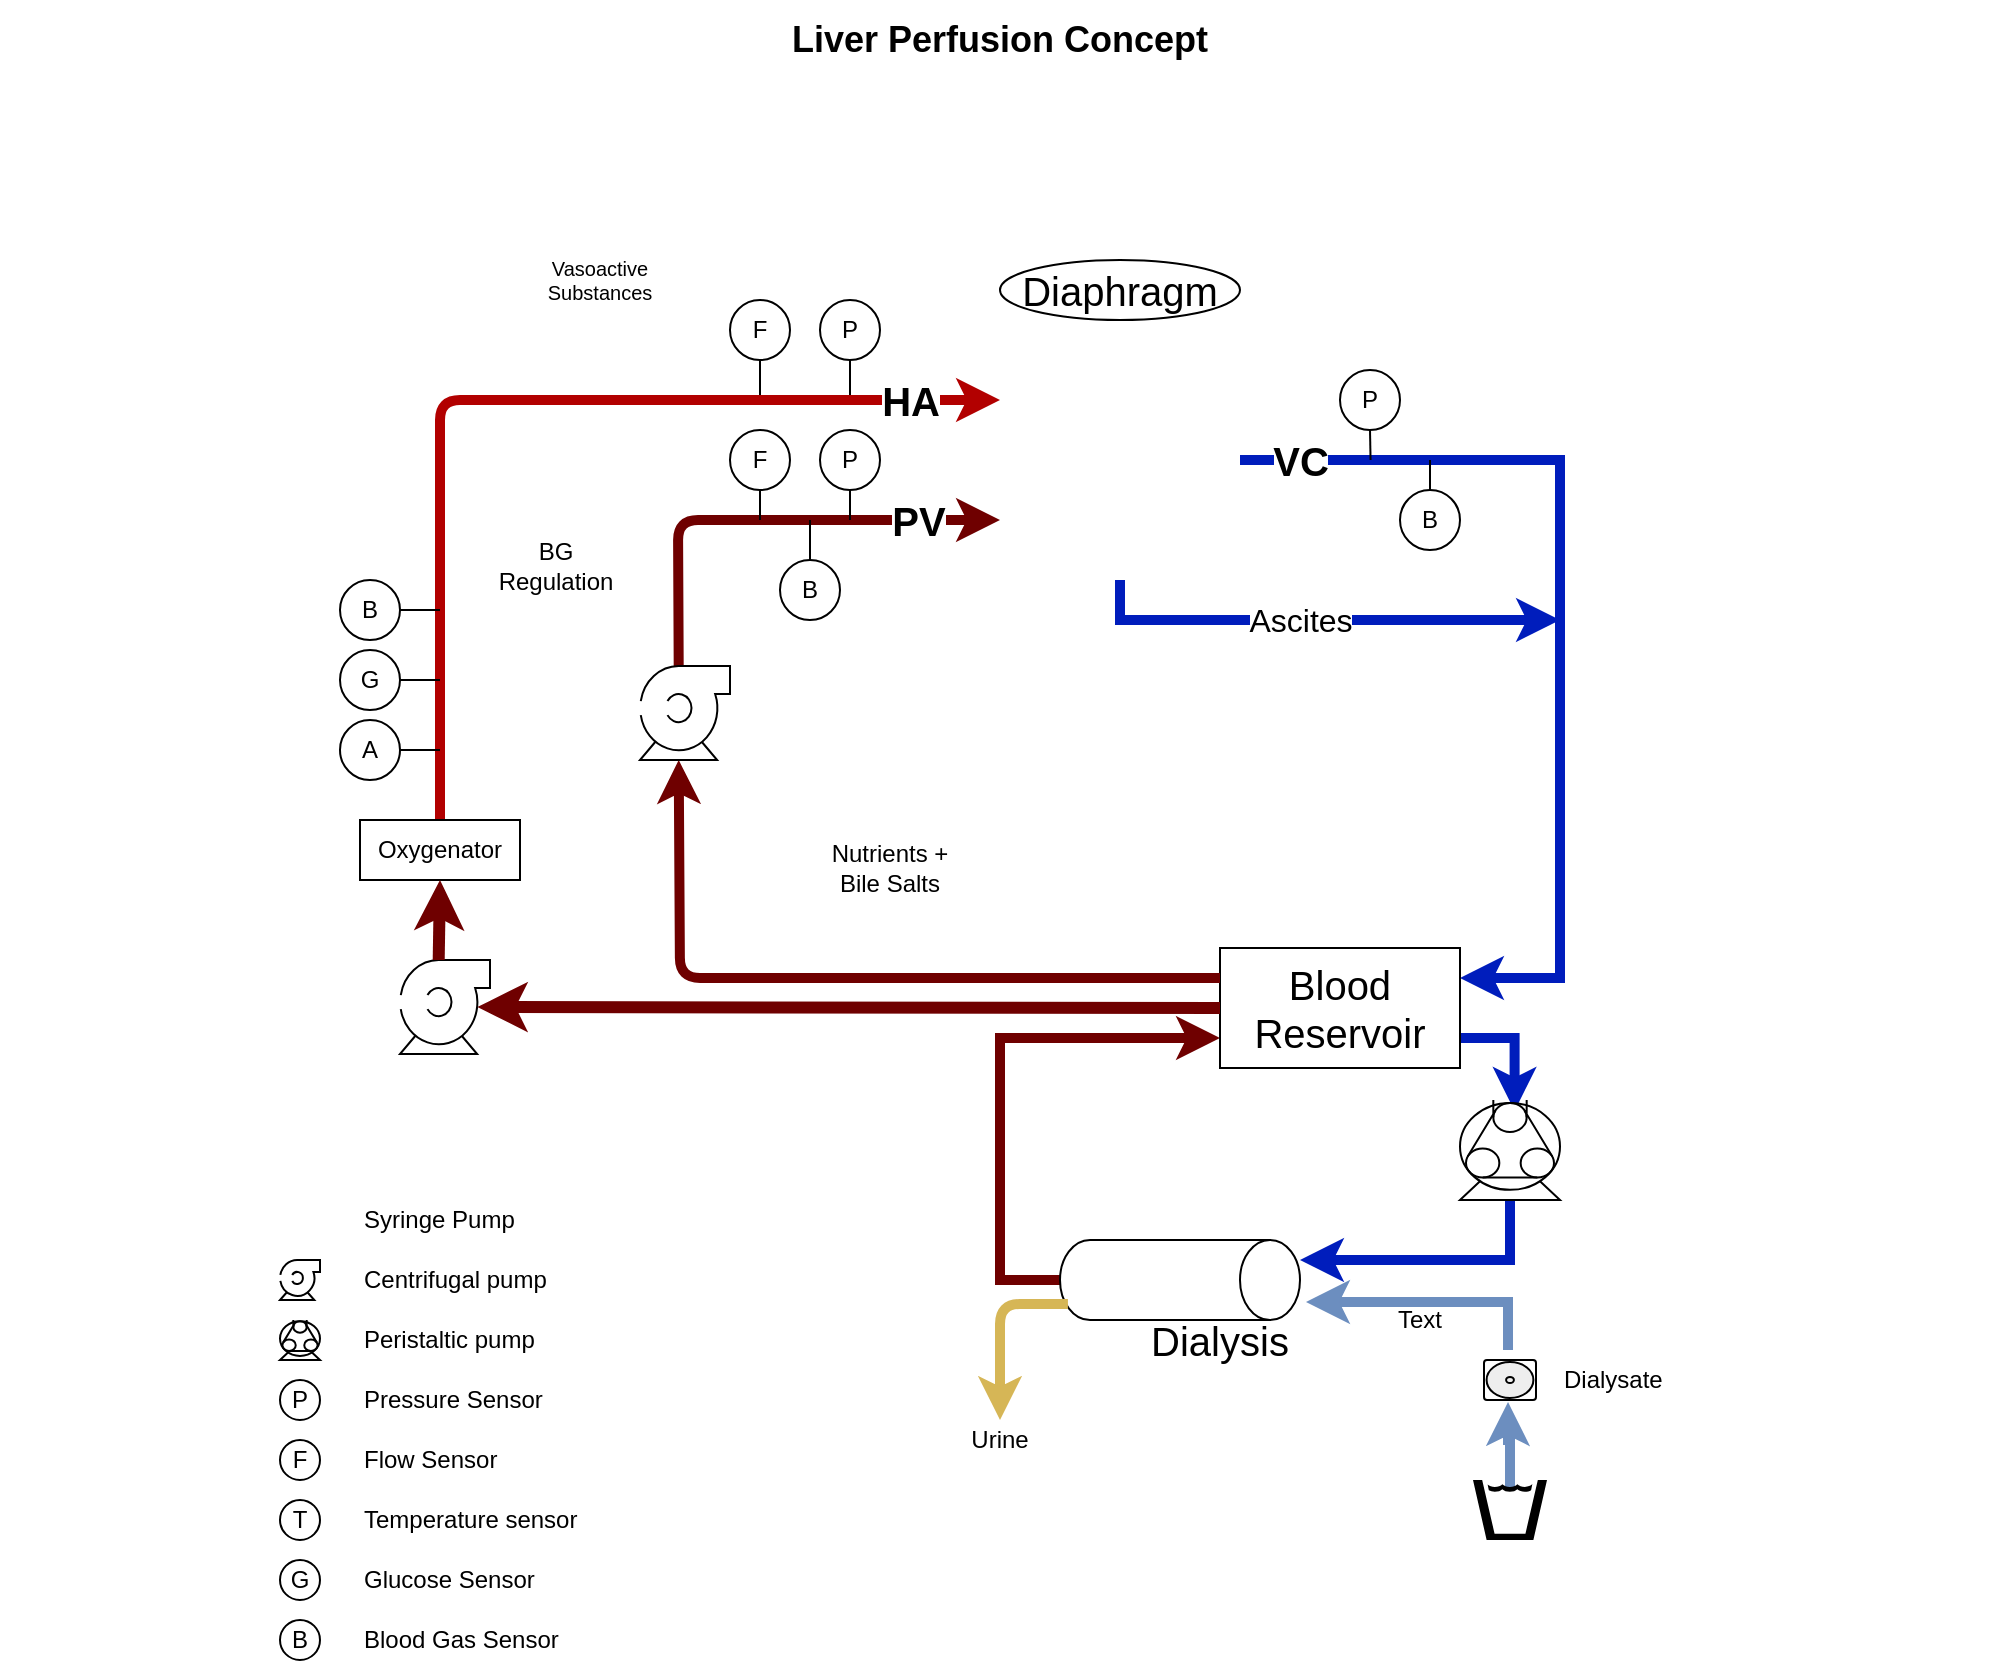 <mxfile version="16.1.2" type="device" pages="4"><diagram id="9VLJ_vFf6JJyR0WL4E5F" name="Concept"><mxGraphModel dx="1022" dy="539" grid="1" gridSize="10" guides="1" tooltips="1" connect="1" arrows="1" fold="1" page="1" pageScale="1" pageWidth="1100" pageHeight="850" math="0" shadow="0"><root><mxCell id="0"/><mxCell id="1" parent="0"/><mxCell id="SnR6kqtiNs_RaaphnwEK-41" value="" style="html=1;startArrow=classic;startFill=1;endArrow=none;endFill=0;strokeWidth=5;fontSize=20;exitX=0;exitY=0.75;exitDx=0;exitDy=0;fillColor=#a20025;strokeColor=#6F0000;entryX=0.43;entryY=0;entryDx=0;entryDy=0;entryPerimeter=0;" parent="1" source="SnR6kqtiNs_RaaphnwEK-1" target="SnR6kqtiNs_RaaphnwEK-40" edge="1"><mxGeometry width="100" relative="1" as="geometry"><mxPoint x="540" y="260" as="sourcePoint"/><mxPoint x="410" y="270" as="targetPoint"/><Array as="points"><mxPoint x="379" y="260"/></Array></mxGeometry></mxCell><mxCell id="SnR6kqtiNs_RaaphnwEK-47" value="PV" style="edgeLabel;html=1;align=center;verticalAlign=middle;resizable=0;points=[];fontSize=20;fontStyle=1" parent="SnR6kqtiNs_RaaphnwEK-41" vertex="1" connectable="0"><mxGeometry x="-0.65" y="-1" relative="1" as="geometry"><mxPoint y="1" as="offset"/></mxGeometry></mxCell><mxCell id="SnR6kqtiNs_RaaphnwEK-48" style="edgeStyle=orthogonalEdgeStyle;rounded=0;orthogonalLoop=1;jettySize=auto;html=1;exitX=1;exitY=0.5;exitDx=0;exitDy=0;entryX=1;entryY=0.25;entryDx=0;entryDy=0;startArrow=none;startFill=0;endArrow=classic;endFill=1;strokeWidth=5;fontSize=20;fillColor=#0050ef;strokeColor=#001DBC;" parent="1" source="SnR6kqtiNs_RaaphnwEK-1" target="SnR6kqtiNs_RaaphnwEK-21" edge="1"><mxGeometry relative="1" as="geometry"><Array as="points"><mxPoint x="820" y="230"/><mxPoint x="820" y="489"/></Array></mxGeometry></mxCell><mxCell id="SnR6kqtiNs_RaaphnwEK-49" value="VC" style="edgeLabel;html=1;align=center;verticalAlign=middle;resizable=0;points=[];fontSize=20;fontStyle=1" parent="SnR6kqtiNs_RaaphnwEK-48" vertex="1" connectable="0"><mxGeometry x="-0.364" y="-82" relative="1" as="geometry"><mxPoint x="-119" y="-82" as="offset"/></mxGeometry></mxCell><mxCell id="cDgTBJEeZ--lIsdwxkIW-32" style="edgeStyle=orthogonalEdgeStyle;rounded=0;orthogonalLoop=1;jettySize=auto;html=1;exitX=0.5;exitY=1;exitDx=0;exitDy=0;endArrow=classic;endFill=1;strokeWidth=5;fontSize=12;fillColor=#0050ef;strokeColor=#001DBC;" parent="1" source="SnR6kqtiNs_RaaphnwEK-1" edge="1"><mxGeometry relative="1" as="geometry"><mxPoint x="820" y="310" as="targetPoint"/><Array as="points"><mxPoint x="600" y="310"/></Array></mxGeometry></mxCell><mxCell id="cDgTBJEeZ--lIsdwxkIW-33" value="Ascites" style="edgeLabel;html=1;align=center;verticalAlign=middle;resizable=0;points=[];fontSize=16;" parent="cDgTBJEeZ--lIsdwxkIW-32" vertex="1" connectable="0"><mxGeometry x="-0.323" y="-1" relative="1" as="geometry"><mxPoint x="28.86" y="-1.02" as="offset"/></mxGeometry></mxCell><mxCell id="SnR6kqtiNs_RaaphnwEK-1" value="" style="shape=image;html=1;verticalAlign=top;verticalLabelPosition=bottom;labelBackgroundColor=#ffffff;imageAspect=0;aspect=fixed;image=https://cdn4.iconfinder.com/data/icons/medical-hand-drawn-1/37/medical_hand_drawn_icon_illustration-24-128.png" parent="1" vertex="1"><mxGeometry x="540" y="170" width="120" height="120" as="geometry"/></mxCell><mxCell id="SnR6kqtiNs_RaaphnwEK-10" style="edgeStyle=orthogonalEdgeStyle;rounded=0;orthogonalLoop=1;jettySize=auto;html=1;exitX=0.5;exitY=1;exitDx=0;exitDy=0;strokeWidth=1;endArrow=none;endFill=0;" parent="1" source="SnR6kqtiNs_RaaphnwEK-2" edge="1"><mxGeometry relative="1" as="geometry"><mxPoint x="465" y="200" as="targetPoint"/></mxGeometry></mxCell><mxCell id="SnR6kqtiNs_RaaphnwEK-2" value="P" style="ellipse;whiteSpace=wrap;html=1;aspect=fixed;" parent="1" vertex="1"><mxGeometry x="450" y="150" width="30" height="30" as="geometry"/></mxCell><mxCell id="SnR6kqtiNs_RaaphnwEK-9" style="edgeStyle=orthogonalEdgeStyle;rounded=0;orthogonalLoop=1;jettySize=auto;html=1;exitX=0.5;exitY=1;exitDx=0;exitDy=0;strokeWidth=1;endArrow=none;endFill=0;" parent="1" source="SnR6kqtiNs_RaaphnwEK-3" edge="1"><mxGeometry relative="1" as="geometry"><mxPoint x="420" y="200" as="targetPoint"/></mxGeometry></mxCell><mxCell id="SnR6kqtiNs_RaaphnwEK-3" value="F" style="ellipse;whiteSpace=wrap;html=1;aspect=fixed;" parent="1" vertex="1"><mxGeometry x="405" y="150" width="30" height="30" as="geometry"/></mxCell><mxCell id="SnR6kqtiNs_RaaphnwEK-4" value="" style="shape=image;html=1;verticalAlign=top;verticalLabelPosition=bottom;labelBackgroundColor=#ffffff;imageAspect=0;aspect=fixed;image=https://cdn4.iconfinder.com/data/icons/medical-227/512/599_Injection_syringe_vaccine_medical-128.png" parent="1" vertex="1"><mxGeometry x="340" y="160" width="40" height="40" as="geometry"/></mxCell><mxCell id="SnR6kqtiNs_RaaphnwEK-6" value="" style="shape=image;html=1;verticalAlign=top;verticalLabelPosition=bottom;labelBackgroundColor=#ffffff;imageAspect=0;aspect=fixed;image=https://cdn4.iconfinder.com/data/icons/medical-227/512/599_Injection_syringe_vaccine_medical-128.png" parent="1" vertex="1"><mxGeometry x="300" y="160" width="40" height="40" as="geometry"/></mxCell><mxCell id="SnR6kqtiNs_RaaphnwEK-7" value="" style="endArrow=classic;html=1;entryX=0;entryY=0.25;entryDx=0;entryDy=0;strokeWidth=5;fillColor=#e51400;strokeColor=#B20000;exitX=0.5;exitY=0;exitDx=0;exitDy=0;" parent="1" source="SnR6kqtiNs_RaaphnwEK-13" target="SnR6kqtiNs_RaaphnwEK-1" edge="1"><mxGeometry relative="1" as="geometry"><mxPoint x="260" y="370" as="sourcePoint"/><mxPoint x="360" y="210" as="targetPoint"/><Array as="points"><mxPoint x="260" y="200"/></Array></mxGeometry></mxCell><mxCell id="SnR6kqtiNs_RaaphnwEK-8" value="HA" style="edgeLabel;resizable=0;html=1;align=center;verticalAlign=middle;fontSize=20;fontStyle=1" parent="SnR6kqtiNs_RaaphnwEK-7" connectable="0" vertex="1"><mxGeometry relative="1" as="geometry"><mxPoint x="200" as="offset"/></mxGeometry></mxCell><mxCell id="SnR6kqtiNs_RaaphnwEK-11" value="" style="shape=image;html=1;verticalAlign=top;verticalLabelPosition=bottom;labelBackgroundColor=#ffffff;imageAspect=0;aspect=fixed;image=https://cdn4.iconfinder.com/data/icons/medical-227/512/599_Injection_syringe_vaccine_medical-128.png;rotation=-90;" parent="1" vertex="1"><mxGeometry x="339" y="284" width="40" height="40" as="geometry"/></mxCell><mxCell id="SnR6kqtiNs_RaaphnwEK-12" value="" style="shape=image;html=1;verticalAlign=top;verticalLabelPosition=bottom;labelBackgroundColor=#ffffff;imageAspect=0;aspect=fixed;image=https://cdn4.iconfinder.com/data/icons/medical-227/512/599_Injection_syringe_vaccine_medical-128.png;rotation=-90;" parent="1" vertex="1"><mxGeometry x="339" y="254" width="40" height="40" as="geometry"/></mxCell><mxCell id="SnR6kqtiNs_RaaphnwEK-13" value="Oxygenator" style="rounded=0;whiteSpace=wrap;html=1;fontSize=12;" parent="1" vertex="1"><mxGeometry x="220" y="410" width="80" height="30" as="geometry"/></mxCell><mxCell id="SnR6kqtiNs_RaaphnwEK-17" style="edgeStyle=orthogonalEdgeStyle;rounded=0;orthogonalLoop=1;jettySize=auto;html=1;exitX=1;exitY=0.5;exitDx=0;exitDy=0;endArrow=none;endFill=0;strokeWidth=1;fontSize=10;" parent="1" source="SnR6kqtiNs_RaaphnwEK-14" edge="1"><mxGeometry relative="1" as="geometry"><mxPoint x="260" y="305" as="targetPoint"/></mxGeometry></mxCell><mxCell id="SnR6kqtiNs_RaaphnwEK-14" value="B" style="ellipse;whiteSpace=wrap;html=1;aspect=fixed;" parent="1" vertex="1"><mxGeometry x="210" y="290" width="30" height="30" as="geometry"/></mxCell><mxCell id="SnR6kqtiNs_RaaphnwEK-18" style="edgeStyle=orthogonalEdgeStyle;rounded=0;orthogonalLoop=1;jettySize=auto;html=1;exitX=1;exitY=0.5;exitDx=0;exitDy=0;endArrow=none;endFill=0;strokeWidth=1;fontSize=10;" parent="1" source="SnR6kqtiNs_RaaphnwEK-15" edge="1"><mxGeometry relative="1" as="geometry"><mxPoint x="260" y="340" as="targetPoint"/></mxGeometry></mxCell><mxCell id="SnR6kqtiNs_RaaphnwEK-15" value="G" style="ellipse;whiteSpace=wrap;html=1;aspect=fixed;" parent="1" vertex="1"><mxGeometry x="210" y="325" width="30" height="30" as="geometry"/></mxCell><mxCell id="SnR6kqtiNs_RaaphnwEK-19" style="edgeStyle=orthogonalEdgeStyle;rounded=0;orthogonalLoop=1;jettySize=auto;html=1;exitX=1;exitY=0.5;exitDx=0;exitDy=0;endArrow=none;endFill=0;strokeWidth=1;fontSize=10;" parent="1" source="SnR6kqtiNs_RaaphnwEK-16" edge="1"><mxGeometry relative="1" as="geometry"><mxPoint x="260" y="375" as="targetPoint"/></mxGeometry></mxCell><mxCell id="SnR6kqtiNs_RaaphnwEK-16" value="A" style="ellipse;whiteSpace=wrap;html=1;aspect=fixed;" parent="1" vertex="1"><mxGeometry x="210" y="360" width="30" height="30" as="geometry"/></mxCell><mxCell id="SnR6kqtiNs_RaaphnwEK-20" value="" style="shape=mxgraph.pid.pumps.centrifugal_pump_1;html=1;align=center;verticalLabelPosition=bottom;verticalAlign=top;dashed=0;fontSize=10;" parent="1" vertex="1"><mxGeometry x="240" y="480" width="45" height="47" as="geometry"/></mxCell><mxCell id="SnR6kqtiNs_RaaphnwEK-54" style="edgeStyle=orthogonalEdgeStyle;rounded=0;orthogonalLoop=1;jettySize=auto;html=1;exitX=1;exitY=0.75;exitDx=0;exitDy=0;entryX=0.546;entryY=0.109;entryDx=0;entryDy=0;entryPerimeter=0;startArrow=none;startFill=0;endArrow=classic;endFill=1;strokeWidth=5;fontSize=20;fillColor=#0050ef;strokeColor=#001DBC;" parent="1" source="SnR6kqtiNs_RaaphnwEK-21" target="SnR6kqtiNs_RaaphnwEK-51" edge="1"><mxGeometry relative="1" as="geometry"/></mxCell><mxCell id="SnR6kqtiNs_RaaphnwEK-65" style="edgeStyle=orthogonalEdgeStyle;rounded=0;orthogonalLoop=1;jettySize=auto;html=1;exitX=0.5;exitY=1;exitDx=0;exitDy=0;entryX=0;entryY=0.75;entryDx=0;entryDy=0;startArrow=none;startFill=0;endArrow=classic;endFill=1;strokeWidth=5;fontSize=20;exitPerimeter=0;fillColor=#a20025;strokeColor=#6F0000;" parent="1" source="SnR6kqtiNs_RaaphnwEK-50" target="SnR6kqtiNs_RaaphnwEK-21" edge="1"><mxGeometry relative="1" as="geometry"><Array as="points"><mxPoint x="540" y="640"/><mxPoint x="540" y="519"/></Array></mxGeometry></mxCell><mxCell id="SnR6kqtiNs_RaaphnwEK-21" value="&lt;div style=&quot;font-size: 20px;&quot;&gt;Blood&lt;/div&gt;&lt;div style=&quot;font-size: 20px;&quot;&gt;Reservoir&lt;/div&gt;" style="rounded=0;whiteSpace=wrap;html=1;fontSize=20;" parent="1" vertex="1"><mxGeometry x="650" y="474" width="120" height="60" as="geometry"/></mxCell><mxCell id="SnR6kqtiNs_RaaphnwEK-24" value="" style="html=1;endArrow=none;endFill=0;strokeWidth=6;fontSize=20;entryX=0;entryY=0.5;entryDx=0;entryDy=0;exitX=0.86;exitY=0.5;exitDx=0;exitDy=0;exitPerimeter=0;fillColor=#a20025;strokeColor=#6F0000;startArrow=classic;startFill=1;" parent="1" source="SnR6kqtiNs_RaaphnwEK-20" target="SnR6kqtiNs_RaaphnwEK-21" edge="1"><mxGeometry width="100" relative="1" as="geometry"><mxPoint x="430" y="503.5" as="sourcePoint"/><mxPoint x="530" y="503.5" as="targetPoint"/></mxGeometry></mxCell><mxCell id="SnR6kqtiNs_RaaphnwEK-25" value="" style="html=1;startArrow=classic;startFill=1;endArrow=none;endFill=0;strokeWidth=6;fontSize=20;exitX=0.5;exitY=1;exitDx=0;exitDy=0;entryX=0.43;entryY=0;entryDx=0;entryDy=0;entryPerimeter=0;fillColor=#a20025;strokeColor=#6F0000;" parent="1" source="SnR6kqtiNs_RaaphnwEK-13" target="SnR6kqtiNs_RaaphnwEK-20" edge="1"><mxGeometry width="100" relative="1" as="geometry"><mxPoint x="310" y="460" as="sourcePoint"/><mxPoint x="410" y="460" as="targetPoint"/></mxGeometry></mxCell><mxCell id="SnR6kqtiNs_RaaphnwEK-26" value="" style="shape=image;html=1;verticalAlign=top;verticalLabelPosition=bottom;labelBackgroundColor=#ffffff;imageAspect=0;aspect=fixed;image=https://cdn4.iconfinder.com/data/icons/medical-227/512/599_Injection_syringe_vaccine_medical-128.png;rotation=90;" parent="1" vertex="1"><mxGeometry x="380" y="434" width="40" height="40" as="geometry"/></mxCell><mxCell id="SnR6kqtiNs_RaaphnwEK-27" value="" style="shape=image;html=1;verticalAlign=top;verticalLabelPosition=bottom;labelBackgroundColor=#ffffff;imageAspect=0;aspect=fixed;image=https://cdn4.iconfinder.com/data/icons/medical-227/512/599_Injection_syringe_vaccine_medical-128.png;rotation=90;" parent="1" vertex="1"><mxGeometry x="380" y="404" width="40" height="40" as="geometry"/></mxCell><mxCell id="SnR6kqtiNs_RaaphnwEK-28" value="" style="html=1;startArrow=classic;startFill=1;endArrow=none;endFill=0;strokeWidth=5;fontSize=20;entryX=0;entryY=0.25;entryDx=0;entryDy=0;exitX=0.43;exitY=1;exitDx=0;exitDy=0;fillColor=#a20025;strokeColor=#6F0000;exitPerimeter=0;" parent="1" source="SnR6kqtiNs_RaaphnwEK-40" target="SnR6kqtiNs_RaaphnwEK-21" edge="1"><mxGeometry width="100" relative="1" as="geometry"><mxPoint x="480" y="480" as="sourcePoint"/><mxPoint x="580" y="480" as="targetPoint"/><Array as="points"><mxPoint x="380" y="489"/></Array></mxGeometry></mxCell><mxCell id="SnR6kqtiNs_RaaphnwEK-34" style="edgeStyle=orthogonalEdgeStyle;rounded=0;orthogonalLoop=1;jettySize=auto;html=1;exitX=0.5;exitY=1;exitDx=0;exitDy=0;startArrow=none;startFill=0;endArrow=none;endFill=0;strokeWidth=1;fontSize=20;" parent="1" source="SnR6kqtiNs_RaaphnwEK-30" edge="1"><mxGeometry relative="1" as="geometry"><mxPoint x="420" y="260" as="targetPoint"/></mxGeometry></mxCell><mxCell id="SnR6kqtiNs_RaaphnwEK-30" value="F" style="ellipse;whiteSpace=wrap;html=1;aspect=fixed;" parent="1" vertex="1"><mxGeometry x="405" y="215" width="30" height="30" as="geometry"/></mxCell><mxCell id="SnR6kqtiNs_RaaphnwEK-35" style="edgeStyle=orthogonalEdgeStyle;rounded=0;orthogonalLoop=1;jettySize=auto;html=1;exitX=0.5;exitY=1;exitDx=0;exitDy=0;startArrow=none;startFill=0;endArrow=none;endFill=0;strokeWidth=1;fontSize=20;" parent="1" source="SnR6kqtiNs_RaaphnwEK-31" edge="1"><mxGeometry relative="1" as="geometry"><mxPoint x="465" y="260" as="targetPoint"/></mxGeometry></mxCell><mxCell id="SnR6kqtiNs_RaaphnwEK-31" value="P" style="ellipse;whiteSpace=wrap;html=1;aspect=fixed;" parent="1" vertex="1"><mxGeometry x="450" y="215" width="30" height="30" as="geometry"/></mxCell><mxCell id="SnR6kqtiNs_RaaphnwEK-38" style="edgeStyle=orthogonalEdgeStyle;rounded=0;orthogonalLoop=1;jettySize=auto;html=1;exitX=0.5;exitY=0;exitDx=0;exitDy=0;startArrow=none;startFill=0;endArrow=none;endFill=0;strokeWidth=1;fontSize=20;" parent="1" source="SnR6kqtiNs_RaaphnwEK-37" edge="1"><mxGeometry relative="1" as="geometry"><mxPoint x="445" y="260" as="targetPoint"/></mxGeometry></mxCell><mxCell id="SnR6kqtiNs_RaaphnwEK-37" value="B" style="ellipse;whiteSpace=wrap;html=1;aspect=fixed;" parent="1" vertex="1"><mxGeometry x="430" y="280" width="30" height="30" as="geometry"/></mxCell><mxCell id="SnR6kqtiNs_RaaphnwEK-40" value="" style="shape=mxgraph.pid.pumps.centrifugal_pump_1;html=1;align=center;verticalLabelPosition=bottom;verticalAlign=top;dashed=0;fontSize=10;" parent="1" vertex="1"><mxGeometry x="360" y="333" width="45" height="47" as="geometry"/></mxCell><mxCell id="SnR6kqtiNs_RaaphnwEK-43" value="&lt;div style=&quot;font-size: 12px;&quot;&gt;&lt;font style=&quot;font-size: 12px;&quot;&gt;BG &lt;br style=&quot;font-size: 12px;&quot;&gt;&lt;/font&gt;&lt;/div&gt;&lt;div style=&quot;font-size: 12px;&quot;&gt;&lt;font style=&quot;font-size: 12px;&quot;&gt;Regulation&lt;/font&gt;&lt;br style=&quot;font-size: 12px;&quot;&gt;&lt;/div&gt;" style="text;html=1;strokeColor=none;fillColor=none;align=center;verticalAlign=middle;whiteSpace=wrap;rounded=0;fontSize=12;" parent="1" vertex="1"><mxGeometry x="298" y="273" width="40" height="20" as="geometry"/></mxCell><mxCell id="SnR6kqtiNs_RaaphnwEK-44" value="&lt;div&gt;Vasoactive&lt;/div&gt;&lt;div&gt;Substances&lt;br&gt;&lt;/div&gt;" style="text;html=1;strokeColor=none;fillColor=none;align=center;verticalAlign=middle;whiteSpace=wrap;rounded=0;fontSize=10;" parent="1" vertex="1"><mxGeometry x="320" y="130" width="40" height="20" as="geometry"/></mxCell><mxCell id="SnR6kqtiNs_RaaphnwEK-45" value="&lt;div style=&quot;font-size: 12px;&quot;&gt;Nutrients +&lt;/div&gt;&lt;div style=&quot;font-size: 12px;&quot;&gt;Bile Salts&lt;br style=&quot;font-size: 12px;&quot;&gt;&lt;/div&gt;" style="text;html=1;strokeColor=none;fillColor=none;align=center;verticalAlign=middle;whiteSpace=wrap;rounded=0;fontSize=12;" parent="1" vertex="1"><mxGeometry x="430" y="424" width="110" height="20" as="geometry"/></mxCell><mxCell id="SnR6kqtiNs_RaaphnwEK-50" value="" style="shape=cylinder2;whiteSpace=wrap;html=1;boundedLbl=1;backgroundOutline=1;size=15;fontSize=20;rotation=90;" parent="1" vertex="1"><mxGeometry x="610" y="580" width="40" height="120" as="geometry"/></mxCell><mxCell id="SnR6kqtiNs_RaaphnwEK-53" style="edgeStyle=orthogonalEdgeStyle;rounded=0;orthogonalLoop=1;jettySize=auto;html=1;exitX=0.5;exitY=1;exitDx=0;exitDy=0;exitPerimeter=0;startArrow=none;startFill=0;endArrow=classic;endFill=1;strokeWidth=5;fontSize=20;fillColor=#0050ef;strokeColor=#001DBC;entryX=0.25;entryY=0;entryDx=0;entryDy=0;entryPerimeter=0;" parent="1" source="SnR6kqtiNs_RaaphnwEK-51" target="SnR6kqtiNs_RaaphnwEK-50" edge="1"><mxGeometry relative="1" as="geometry"><mxPoint x="710" y="610" as="targetPoint"/><Array as="points"><mxPoint x="795" y="630"/></Array></mxGeometry></mxCell><mxCell id="SnR6kqtiNs_RaaphnwEK-51" value="" style="shape=mxgraph.pid.pumps.peristaltic;html=1;align=center;verticalLabelPosition=bottom;verticalAlign=top;dashed=0;fontSize=20;" parent="1" vertex="1"><mxGeometry x="770" y="550" width="50" height="50" as="geometry"/></mxCell><mxCell id="SnR6kqtiNs_RaaphnwEK-66" value="Dialysis" style="text;html=1;strokeColor=none;fillColor=none;align=center;verticalAlign=middle;whiteSpace=wrap;rounded=0;fontSize=20;" parent="1" vertex="1"><mxGeometry x="630" y="660" width="40" height="20" as="geometry"/></mxCell><mxCell id="SnR6kqtiNs_RaaphnwEK-70" value="&lt;div&gt;Diaphragm&lt;/div&gt;" style="ellipse;whiteSpace=wrap;html=1;fontSize=20;" parent="1" vertex="1"><mxGeometry x="540" y="130" width="120" height="30" as="geometry"/></mxCell><mxCell id="cDgTBJEeZ--lIsdwxkIW-2" value="" style="shape=mxgraph.pid.pumps.centrifugal_pump_1;html=1;align=center;verticalLabelPosition=bottom;verticalAlign=top;dashed=0;fontSize=10;" parent="1" vertex="1"><mxGeometry x="180" y="630" width="20" height="20" as="geometry"/></mxCell><mxCell id="cDgTBJEeZ--lIsdwxkIW-3" value="Centrifugal pump" style="text;html=1;strokeColor=none;fillColor=none;align=left;verticalAlign=middle;whiteSpace=wrap;rounded=0;" parent="1" vertex="1"><mxGeometry x="220" y="630" width="110" height="20" as="geometry"/></mxCell><mxCell id="cDgTBJEeZ--lIsdwxkIW-4" value="" style="shape=mxgraph.pid.pumps.peristaltic;html=1;align=center;verticalLabelPosition=bottom;verticalAlign=top;dashed=0;fontSize=20;" parent="1" vertex="1"><mxGeometry x="180" y="660" width="20" height="20" as="geometry"/></mxCell><mxCell id="cDgTBJEeZ--lIsdwxkIW-5" value="Peristaltic pump" style="text;html=1;strokeColor=none;fillColor=none;align=left;verticalAlign=middle;whiteSpace=wrap;rounded=0;" parent="1" vertex="1"><mxGeometry x="220" y="660" width="110" height="20" as="geometry"/></mxCell><mxCell id="cDgTBJEeZ--lIsdwxkIW-6" value="P" style="ellipse;whiteSpace=wrap;html=1;aspect=fixed;" parent="1" vertex="1"><mxGeometry x="180" y="690" width="20" height="20" as="geometry"/></mxCell><mxCell id="cDgTBJEeZ--lIsdwxkIW-7" value="Pressure Sensor" style="text;html=1;strokeColor=none;fillColor=none;align=left;verticalAlign=middle;whiteSpace=wrap;rounded=0;" parent="1" vertex="1"><mxGeometry x="220" y="690" width="110" height="20" as="geometry"/></mxCell><mxCell id="cDgTBJEeZ--lIsdwxkIW-10" value="Flow Sensor" style="text;html=1;strokeColor=none;fillColor=none;align=left;verticalAlign=middle;whiteSpace=wrap;rounded=0;" parent="1" vertex="1"><mxGeometry x="220" y="720" width="90" height="20" as="geometry"/></mxCell><mxCell id="cDgTBJEeZ--lIsdwxkIW-11" value="F" style="ellipse;whiteSpace=wrap;html=1;aspect=fixed;" parent="1" vertex="1"><mxGeometry x="180" y="720" width="20" height="20" as="geometry"/></mxCell><mxCell id="cDgTBJEeZ--lIsdwxkIW-12" value="Temperature sensor" style="text;html=1;strokeColor=none;fillColor=none;align=left;verticalAlign=middle;whiteSpace=wrap;rounded=0;" parent="1" vertex="1"><mxGeometry x="220" y="750" width="130" height="20" as="geometry"/></mxCell><mxCell id="cDgTBJEeZ--lIsdwxkIW-13" value="T" style="ellipse;whiteSpace=wrap;html=1;aspect=fixed;" parent="1" vertex="1"><mxGeometry x="180" y="750" width="20" height="20" as="geometry"/></mxCell><mxCell id="cDgTBJEeZ--lIsdwxkIW-14" value="Glucose Sensor" style="text;html=1;strokeColor=none;fillColor=none;align=left;verticalAlign=middle;whiteSpace=wrap;rounded=0;" parent="1" vertex="1"><mxGeometry x="220" y="780" width="130" height="20" as="geometry"/></mxCell><mxCell id="cDgTBJEeZ--lIsdwxkIW-15" value="G" style="ellipse;whiteSpace=wrap;html=1;aspect=fixed;" parent="1" vertex="1"><mxGeometry x="180" y="780" width="20" height="20" as="geometry"/></mxCell><mxCell id="cDgTBJEeZ--lIsdwxkIW-16" value="Blood Gas Sensor" style="text;html=1;strokeColor=none;fillColor=none;align=left;verticalAlign=middle;whiteSpace=wrap;rounded=0;" parent="1" vertex="1"><mxGeometry x="220" y="810" width="120" height="20" as="geometry"/></mxCell><mxCell id="cDgTBJEeZ--lIsdwxkIW-17" value="B" style="ellipse;whiteSpace=wrap;html=1;aspect=fixed;" parent="1" vertex="1"><mxGeometry x="180" y="810" width="20" height="20" as="geometry"/></mxCell><mxCell id="cDgTBJEeZ--lIsdwxkIW-23" style="edgeStyle=orthogonalEdgeStyle;rounded=0;orthogonalLoop=1;jettySize=auto;html=1;exitX=0.5;exitY=0.115;exitDx=0;exitDy=0;exitPerimeter=0;entryX=0.462;entryY=1.05;entryDx=0;entryDy=0;entryPerimeter=0;strokeWidth=5;fillColor=#dae8fc;strokeColor=#6c8ebf;" parent="1" source="cDgTBJEeZ--lIsdwxkIW-18" target="cDgTBJEeZ--lIsdwxkIW-21" edge="1"><mxGeometry relative="1" as="geometry"/></mxCell><mxCell id="cDgTBJEeZ--lIsdwxkIW-18" value="" style="shape=mxgraph.signs.food.drinking_water_1;html=1;fillColor=#000000;strokeColor=none;verticalLabelPosition=bottom;verticalAlign=top;align=center;" parent="1" vertex="1"><mxGeometry x="776.5" y="740" width="37" height="30" as="geometry"/></mxCell><mxCell id="cDgTBJEeZ--lIsdwxkIW-21" value="" style="verticalLabelPosition=bottom;html=1;verticalAlign=top;align=center;shape=mxgraph.floorplan.water_cooler;" parent="1" vertex="1"><mxGeometry x="782" y="680" width="26" height="20" as="geometry"/></mxCell><mxCell id="cDgTBJEeZ--lIsdwxkIW-24" value="" style="endArrow=classic;html=1;strokeWidth=5;exitX=0.462;exitY=-0.25;exitDx=0;exitDy=0;exitPerimeter=0;entryX=0.775;entryY=-0.025;entryDx=0;entryDy=0;entryPerimeter=0;rounded=0;fillColor=#dae8fc;strokeColor=#6c8ebf;" parent="1" source="cDgTBJEeZ--lIsdwxkIW-21" target="SnR6kqtiNs_RaaphnwEK-50" edge="1"><mxGeometry width="50" height="50" relative="1" as="geometry"><mxPoint x="710" y="740" as="sourcePoint"/><mxPoint x="760" y="690" as="targetPoint"/><Array as="points"><mxPoint x="794" y="651"/></Array></mxGeometry></mxCell><mxCell id="cDgTBJEeZ--lIsdwxkIW-25" value="Dialysate" style="text;html=1;strokeColor=none;fillColor=none;align=left;verticalAlign=middle;whiteSpace=wrap;rounded=0;" parent="1" vertex="1"><mxGeometry x="820" y="680" width="80" height="20" as="geometry"/></mxCell><mxCell id="cDgTBJEeZ--lIsdwxkIW-26" value="" style="endArrow=classic;html=1;strokeWidth=5;exitX=0.8;exitY=0.967;exitDx=0;exitDy=0;exitPerimeter=0;fillColor=#fff2cc;strokeColor=#d6b656;" parent="1" source="SnR6kqtiNs_RaaphnwEK-50" edge="1"><mxGeometry width="50" height="50" relative="1" as="geometry"><mxPoint x="610" y="760" as="sourcePoint"/><mxPoint x="540" y="710" as="targetPoint"/><Array as="points"><mxPoint x="540" y="652"/></Array></mxGeometry></mxCell><mxCell id="cDgTBJEeZ--lIsdwxkIW-27" value="Urine" style="text;html=1;strokeColor=none;fillColor=none;align=center;verticalAlign=middle;whiteSpace=wrap;rounded=0;" parent="1" vertex="1"><mxGeometry x="520" y="710" width="40" height="20" as="geometry"/></mxCell><mxCell id="cDgTBJEeZ--lIsdwxkIW-30" style="edgeStyle=orthogonalEdgeStyle;rounded=0;orthogonalLoop=1;jettySize=auto;html=1;exitX=0.5;exitY=1;exitDx=0;exitDy=0;strokeWidth=1;fontSize=12;endArrow=none;endFill=0;" parent="1" source="cDgTBJEeZ--lIsdwxkIW-28" edge="1"><mxGeometry relative="1" as="geometry"><mxPoint x="725.286" y="230" as="targetPoint"/></mxGeometry></mxCell><mxCell id="cDgTBJEeZ--lIsdwxkIW-28" value="P" style="ellipse;whiteSpace=wrap;html=1;aspect=fixed;" parent="1" vertex="1"><mxGeometry x="710" y="185" width="30" height="30" as="geometry"/></mxCell><mxCell id="cDgTBJEeZ--lIsdwxkIW-31" style="edgeStyle=orthogonalEdgeStyle;rounded=0;orthogonalLoop=1;jettySize=auto;html=1;exitX=0.5;exitY=0;exitDx=0;exitDy=0;endArrow=none;endFill=0;strokeWidth=1;fontSize=12;" parent="1" source="cDgTBJEeZ--lIsdwxkIW-29" edge="1"><mxGeometry relative="1" as="geometry"><mxPoint x="755" y="230" as="targetPoint"/></mxGeometry></mxCell><mxCell id="cDgTBJEeZ--lIsdwxkIW-29" value="B" style="ellipse;whiteSpace=wrap;html=1;aspect=fixed;" parent="1" vertex="1"><mxGeometry x="740" y="245" width="30" height="30" as="geometry"/></mxCell><mxCell id="oa8pIe6IxNA77g2vXXBx-1" value="&lt;font style=&quot;font-size: 18px&quot;&gt;&lt;b&gt;Liver Perfusion Concept&lt;/b&gt;&lt;/font&gt;" style="text;html=1;strokeColor=none;fillColor=none;align=center;verticalAlign=middle;whiteSpace=wrap;rounded=0;" parent="1" vertex="1"><mxGeometry x="40" width="1000" height="40" as="geometry"/></mxCell><mxCell id="5ybJq5EP4xrw-v0Njb7M-1" value="Text" style="text;html=1;strokeColor=none;fillColor=none;align=center;verticalAlign=middle;whiteSpace=wrap;rounded=0;" parent="1" vertex="1"><mxGeometry x="730" y="650" width="40" height="20" as="geometry"/></mxCell><mxCell id="5ybJq5EP4xrw-v0Njb7M-8" value="" style="shape=image;html=1;verticalAlign=top;verticalLabelPosition=bottom;labelBackgroundColor=#ffffff;imageAspect=0;aspect=fixed;image=https://cdn4.iconfinder.com/data/icons/medical-227/512/599_Injection_syringe_vaccine_medical-128.png;rotation=90;" parent="1" vertex="1"><mxGeometry x="180" y="600" width="20" height="20" as="geometry"/></mxCell><mxCell id="5ybJq5EP4xrw-v0Njb7M-9" value="Syringe Pump" style="text;html=1;strokeColor=none;fillColor=none;align=left;verticalAlign=middle;whiteSpace=wrap;rounded=0;" parent="1" vertex="1"><mxGeometry x="220" y="600" width="110" height="20" as="geometry"/></mxCell></root></mxGraphModel></diagram><diagram id="FuzJ2GqjqfgksHpLNMR2" name="Control Connections"><mxGraphModel dx="1540" dy="968" grid="1" gridSize="10" guides="1" tooltips="1" connect="1" arrows="1" fold="1" page="1" pageScale="1" pageWidth="850" pageHeight="1100" math="0" shadow="0"><root><mxCell id="emx5HkiT2nVaxeeJefhd-0"/><mxCell id="emx5HkiT2nVaxeeJefhd-1" parent="emx5HkiT2nVaxeeJefhd-0"/><mxCell id="belwvGWIVHGJn_dVYJn0-0" value="" style="html=1;startArrow=classic;startFill=1;endArrow=none;endFill=0;strokeWidth=5;fontSize=20;exitX=0.132;exitY=1.003;exitDx=0;exitDy=0;entryX=0.43;entryY=0;entryDx=0;entryDy=0;entryPerimeter=0;exitPerimeter=0;" parent="emx5HkiT2nVaxeeJefhd-1" source="belwvGWIVHGJn_dVYJn0-6" target="belwvGWIVHGJn_dVYJn0-39" edge="1"><mxGeometry width="100" relative="1" as="geometry"><mxPoint x="440" y="325" as="sourcePoint"/><mxPoint x="310" y="335" as="targetPoint"/><Array as="points"><mxPoint x="456" y="325"/><mxPoint x="279" y="325"/></Array></mxGeometry></mxCell><mxCell id="belwvGWIVHGJn_dVYJn0-1" value="PV" style="edgeLabel;html=1;align=center;verticalAlign=middle;resizable=0;points=[];fontSize=20;fontStyle=1" parent="belwvGWIVHGJn_dVYJn0-0" vertex="1" connectable="0"><mxGeometry x="-0.65" y="-1" relative="1" as="geometry"><mxPoint x="-28.97" y="1" as="offset"/></mxGeometry></mxCell><mxCell id="belwvGWIVHGJn_dVYJn0-2" style="edgeStyle=orthogonalEdgeStyle;rounded=0;orthogonalLoop=1;jettySize=auto;html=1;exitX=1;exitY=0.5;exitDx=0;exitDy=0;entryX=1;entryY=0.25;entryDx=0;entryDy=0;startArrow=none;startFill=0;endArrow=classic;endFill=1;strokeWidth=5;fontSize=20;" parent="emx5HkiT2nVaxeeJefhd-1" source="belwvGWIVHGJn_dVYJn0-6" target="belwvGWIVHGJn_dVYJn0-27" edge="1"><mxGeometry relative="1" as="geometry"><Array as="points"><mxPoint x="720" y="220"/><mxPoint x="720" y="554"/></Array></mxGeometry></mxCell><mxCell id="belwvGWIVHGJn_dVYJn0-3" value="VC" style="edgeLabel;html=1;align=center;verticalAlign=middle;resizable=0;points=[];fontSize=20;fontStyle=1" parent="belwvGWIVHGJn_dVYJn0-2" vertex="1" connectable="0"><mxGeometry x="-0.364" y="-82" relative="1" as="geometry"><mxPoint x="-48" y="-12.86" as="offset"/></mxGeometry></mxCell><mxCell id="belwvGWIVHGJn_dVYJn0-6" value="" style="shape=image;html=1;verticalAlign=top;verticalLabelPosition=bottom;labelBackgroundColor=#ffffff;imageAspect=0;aspect=fixed;image=https://cdn4.iconfinder.com/data/icons/medical-hand-drawn-1/37/medical_hand_drawn_icon_illustration-24-128.png" parent="emx5HkiT2nVaxeeJefhd-1" vertex="1"><mxGeometry x="440" y="160" width="120" height="120" as="geometry"/></mxCell><mxCell id="belwvGWIVHGJn_dVYJn0-7" style="edgeStyle=orthogonalEdgeStyle;rounded=0;orthogonalLoop=1;jettySize=auto;html=1;exitX=0.5;exitY=1;exitDx=0;exitDy=0;strokeWidth=1;endArrow=none;endFill=0;" parent="emx5HkiT2nVaxeeJefhd-1" source="belwvGWIVHGJn_dVYJn0-8" edge="1"><mxGeometry relative="1" as="geometry"><mxPoint x="365" y="190" as="targetPoint"/></mxGeometry></mxCell><mxCell id="belwvGWIVHGJn_dVYJn0-8" value="P" style="ellipse;whiteSpace=wrap;html=1;aspect=fixed;" parent="emx5HkiT2nVaxeeJefhd-1" vertex="1"><mxGeometry x="350" y="140" width="30" height="30" as="geometry"/></mxCell><mxCell id="belwvGWIVHGJn_dVYJn0-9" style="edgeStyle=orthogonalEdgeStyle;rounded=0;orthogonalLoop=1;jettySize=auto;html=1;exitX=0.5;exitY=1;exitDx=0;exitDy=0;strokeWidth=1;endArrow=none;endFill=0;" parent="emx5HkiT2nVaxeeJefhd-1" source="belwvGWIVHGJn_dVYJn0-10" edge="1"><mxGeometry relative="1" as="geometry"><mxPoint x="320" y="190" as="targetPoint"/></mxGeometry></mxCell><mxCell id="belwvGWIVHGJn_dVYJn0-10" value="F" style="ellipse;whiteSpace=wrap;html=1;aspect=fixed;" parent="emx5HkiT2nVaxeeJefhd-1" vertex="1"><mxGeometry x="305" y="140" width="30" height="30" as="geometry"/></mxCell><mxCell id="belwvGWIVHGJn_dVYJn0-11" value="" style="shape=image;html=1;verticalAlign=top;verticalLabelPosition=bottom;labelBackgroundColor=#ffffff;imageAspect=0;aspect=fixed;image=https://cdn4.iconfinder.com/data/icons/medical-227/512/599_Injection_syringe_vaccine_medical-128.png" parent="emx5HkiT2nVaxeeJefhd-1" vertex="1"><mxGeometry x="235" y="150" width="40" height="40" as="geometry"/></mxCell><mxCell id="belwvGWIVHGJn_dVYJn0-12" value="" style="shape=image;html=1;verticalAlign=top;verticalLabelPosition=bottom;labelBackgroundColor=#ffffff;imageAspect=0;aspect=fixed;image=https://cdn4.iconfinder.com/data/icons/medical-227/512/599_Injection_syringe_vaccine_medical-128.png" parent="emx5HkiT2nVaxeeJefhd-1" vertex="1"><mxGeometry x="200" y="150" width="40" height="40" as="geometry"/></mxCell><mxCell id="belwvGWIVHGJn_dVYJn0-13" value="" style="endArrow=classic;html=1;entryX=0;entryY=0.25;entryDx=0;entryDy=0;strokeWidth=5;exitX=0.5;exitY=0;exitDx=0;exitDy=0;" parent="emx5HkiT2nVaxeeJefhd-1" source="belwvGWIVHGJn_dVYJn0-17" target="belwvGWIVHGJn_dVYJn0-6" edge="1"><mxGeometry relative="1" as="geometry"><mxPoint x="160" y="360" as="sourcePoint"/><mxPoint x="260" y="200" as="targetPoint"/><Array as="points"><mxPoint x="160" y="350"/><mxPoint x="160" y="190"/></Array></mxGeometry></mxCell><mxCell id="belwvGWIVHGJn_dVYJn0-14" value="HA" style="edgeLabel;resizable=0;html=1;align=center;verticalAlign=middle;fontSize=20;fontStyle=1" parent="belwvGWIVHGJn_dVYJn0-13" connectable="0" vertex="1"><mxGeometry relative="1" as="geometry"><mxPoint x="200" as="offset"/></mxGeometry></mxCell><mxCell id="belwvGWIVHGJn_dVYJn0-15" value="" style="shape=image;html=1;verticalAlign=top;verticalLabelPosition=bottom;labelBackgroundColor=#ffffff;imageAspect=0;aspect=fixed;image=https://cdn4.iconfinder.com/data/icons/medical-227/512/599_Injection_syringe_vaccine_medical-128.png;rotation=90;" parent="emx5HkiT2nVaxeeJefhd-1" vertex="1"><mxGeometry x="160" y="263" width="40" height="40" as="geometry"/></mxCell><mxCell id="belwvGWIVHGJn_dVYJn0-16" value="" style="shape=image;html=1;verticalAlign=top;verticalLabelPosition=bottom;labelBackgroundColor=#ffffff;imageAspect=0;aspect=fixed;image=https://cdn4.iconfinder.com/data/icons/medical-227/512/599_Injection_syringe_vaccine_medical-128.png;rotation=90;" parent="emx5HkiT2nVaxeeJefhd-1" vertex="1"><mxGeometry x="160" y="229" width="40" height="40" as="geometry"/></mxCell><mxCell id="belwvGWIVHGJn_dVYJn0-17" value="Oxygenator" style="rounded=0;whiteSpace=wrap;html=1;fontSize=12;" parent="emx5HkiT2nVaxeeJefhd-1" vertex="1"><mxGeometry x="120" y="475" width="80" height="30" as="geometry"/></mxCell><mxCell id="belwvGWIVHGJn_dVYJn0-20" style="edgeStyle=orthogonalEdgeStyle;rounded=0;orthogonalLoop=1;jettySize=auto;html=1;exitX=1;exitY=0.5;exitDx=0;exitDy=0;endArrow=none;endFill=0;strokeWidth=1;fontSize=10;" parent="emx5HkiT2nVaxeeJefhd-1" source="belwvGWIVHGJn_dVYJn0-21" edge="1"><mxGeometry relative="1" as="geometry"><mxPoint x="160" y="405" as="targetPoint"/></mxGeometry></mxCell><mxCell id="belwvGWIVHGJn_dVYJn0-94" style="edgeStyle=orthogonalEdgeStyle;rounded=0;orthogonalLoop=1;jettySize=auto;html=1;exitX=0;exitY=0.5;exitDx=0;exitDy=0;entryX=1.2;entryY=0.602;entryDx=0;entryDy=0;entryPerimeter=0;endArrow=classic;endFill=1;strokeWidth=2;fontSize=16;" parent="emx5HkiT2nVaxeeJefhd-1" source="belwvGWIVHGJn_dVYJn0-21" edge="1"><mxGeometry relative="1" as="geometry"><mxPoint x="40" y="405.05" as="targetPoint"/></mxGeometry></mxCell><mxCell id="belwvGWIVHGJn_dVYJn0-21" value="G" style="ellipse;whiteSpace=wrap;html=1;aspect=fixed;" parent="emx5HkiT2nVaxeeJefhd-1" vertex="1"><mxGeometry x="110" y="390" width="30" height="30" as="geometry"/></mxCell><mxCell id="belwvGWIVHGJn_dVYJn0-22" style="edgeStyle=orthogonalEdgeStyle;rounded=0;orthogonalLoop=1;jettySize=auto;html=1;exitX=1;exitY=0.5;exitDx=0;exitDy=0;endArrow=none;endFill=0;strokeWidth=1;fontSize=10;" parent="emx5HkiT2nVaxeeJefhd-1" source="belwvGWIVHGJn_dVYJn0-23" edge="1"><mxGeometry relative="1" as="geometry"><mxPoint x="160" y="440" as="targetPoint"/></mxGeometry></mxCell><mxCell id="belwvGWIVHGJn_dVYJn0-92" style="edgeStyle=orthogonalEdgeStyle;rounded=0;orthogonalLoop=1;jettySize=auto;html=1;exitX=0;exitY=0.5;exitDx=0;exitDy=0;entryX=1;entryY=0.5;entryDx=0;entryDy=0;entryPerimeter=0;endArrow=classic;endFill=1;strokeWidth=2;fontSize=16;" parent="emx5HkiT2nVaxeeJefhd-1" source="belwvGWIVHGJn_dVYJn0-23" edge="1"><mxGeometry relative="1" as="geometry"><mxPoint x="39.2" y="439.995" as="targetPoint"/></mxGeometry></mxCell><mxCell id="belwvGWIVHGJn_dVYJn0-23" value="T" style="ellipse;whiteSpace=wrap;html=1;aspect=fixed;" parent="emx5HkiT2nVaxeeJefhd-1" vertex="1"><mxGeometry x="110" y="425" width="30" height="30" as="geometry"/></mxCell><mxCell id="belwvGWIVHGJn_dVYJn0-24" value="" style="shape=mxgraph.pid.pumps.centrifugal_pump_1;html=1;align=center;verticalLabelPosition=bottom;verticalAlign=top;dashed=0;fontSize=10;" parent="emx5HkiT2nVaxeeJefhd-1" vertex="1"><mxGeometry x="140" y="545" width="45" height="47" as="geometry"/></mxCell><mxCell id="belwvGWIVHGJn_dVYJn0-25" style="edgeStyle=orthogonalEdgeStyle;rounded=0;orthogonalLoop=1;jettySize=auto;html=1;exitX=1;exitY=0.75;exitDx=0;exitDy=0;entryX=0.546;entryY=0.109;entryDx=0;entryDy=0;entryPerimeter=0;startArrow=none;startFill=0;endArrow=classic;endFill=1;strokeWidth=5;fontSize=20;" parent="emx5HkiT2nVaxeeJefhd-1" source="belwvGWIVHGJn_dVYJn0-27" target="belwvGWIVHGJn_dVYJn0-45" edge="1"><mxGeometry relative="1" as="geometry"/></mxCell><mxCell id="belwvGWIVHGJn_dVYJn0-26" style="edgeStyle=orthogonalEdgeStyle;rounded=0;orthogonalLoop=1;jettySize=auto;html=1;exitX=0.5;exitY=1;exitDx=0;exitDy=0;entryX=0;entryY=0.75;entryDx=0;entryDy=0;startArrow=none;startFill=0;endArrow=classic;endFill=1;strokeWidth=5;fontSize=20;exitPerimeter=0;" parent="emx5HkiT2nVaxeeJefhd-1" source="belwvGWIVHGJn_dVYJn0-43" target="belwvGWIVHGJn_dVYJn0-27" edge="1"><mxGeometry relative="1" as="geometry"><Array as="points"><mxPoint x="440" y="705"/><mxPoint x="440" y="584"/></Array></mxGeometry></mxCell><mxCell id="belwvGWIVHGJn_dVYJn0-27" value="&lt;div style=&quot;font-size: 20px;&quot;&gt;Blood&lt;/div&gt;&lt;div style=&quot;font-size: 20px;&quot;&gt;Reservoir&lt;/div&gt;" style="rounded=0;whiteSpace=wrap;html=1;fontSize=20;" parent="emx5HkiT2nVaxeeJefhd-1" vertex="1"><mxGeometry x="550" y="539" width="120" height="60" as="geometry"/></mxCell><mxCell id="belwvGWIVHGJn_dVYJn0-28" value="" style="html=1;endArrow=none;endFill=0;strokeWidth=6;fontSize=20;entryX=0;entryY=0.5;entryDx=0;entryDy=0;exitX=0.86;exitY=0.5;exitDx=0;exitDy=0;exitPerimeter=0;startArrow=classic;startFill=1;" parent="emx5HkiT2nVaxeeJefhd-1" source="belwvGWIVHGJn_dVYJn0-24" target="belwvGWIVHGJn_dVYJn0-27" edge="1"><mxGeometry width="100" relative="1" as="geometry"><mxPoint x="330" y="568.5" as="sourcePoint"/><mxPoint x="430" y="568.5" as="targetPoint"/></mxGeometry></mxCell><mxCell id="belwvGWIVHGJn_dVYJn0-29" value="" style="html=1;startArrow=classic;startFill=1;endArrow=none;endFill=0;strokeWidth=6;fontSize=20;exitX=0.5;exitY=1;exitDx=0;exitDy=0;entryX=0.43;entryY=0;entryDx=0;entryDy=0;entryPerimeter=0;" parent="emx5HkiT2nVaxeeJefhd-1" source="belwvGWIVHGJn_dVYJn0-17" target="belwvGWIVHGJn_dVYJn0-24" edge="1"><mxGeometry width="100" relative="1" as="geometry"><mxPoint x="210" y="525" as="sourcePoint"/><mxPoint x="310" y="525" as="targetPoint"/></mxGeometry></mxCell><mxCell id="belwvGWIVHGJn_dVYJn0-30" value="" style="shape=image;html=1;verticalAlign=top;verticalLabelPosition=bottom;labelBackgroundColor=#ffffff;imageAspect=0;aspect=fixed;image=https://cdn4.iconfinder.com/data/icons/medical-227/512/599_Injection_syringe_vaccine_medical-128.png;rotation=90;" parent="emx5HkiT2nVaxeeJefhd-1" vertex="1"><mxGeometry x="280" y="505" width="40" height="40" as="geometry"/></mxCell><mxCell id="belwvGWIVHGJn_dVYJn0-31" value="" style="shape=image;html=1;verticalAlign=top;verticalLabelPosition=bottom;labelBackgroundColor=#ffffff;imageAspect=0;aspect=fixed;image=https://cdn4.iconfinder.com/data/icons/medical-227/512/599_Injection_syringe_vaccine_medical-128.png;rotation=90;" parent="emx5HkiT2nVaxeeJefhd-1" vertex="1"><mxGeometry x="280" y="469" width="40" height="40" as="geometry"/></mxCell><mxCell id="belwvGWIVHGJn_dVYJn0-32" value="" style="html=1;startArrow=classic;startFill=1;endArrow=none;endFill=0;strokeWidth=5;fontSize=20;entryX=0;entryY=0.25;entryDx=0;entryDy=0;exitX=0.43;exitY=1;exitDx=0;exitDy=0;exitPerimeter=0;" parent="emx5HkiT2nVaxeeJefhd-1" source="belwvGWIVHGJn_dVYJn0-39" target="belwvGWIVHGJn_dVYJn0-27" edge="1"><mxGeometry width="100" relative="1" as="geometry"><mxPoint x="380" y="545" as="sourcePoint"/><mxPoint x="480" y="545" as="targetPoint"/><Array as="points"><mxPoint x="280" y="554"/></Array></mxGeometry></mxCell><mxCell id="belwvGWIVHGJn_dVYJn0-33" style="edgeStyle=orthogonalEdgeStyle;rounded=0;orthogonalLoop=1;jettySize=auto;html=1;exitX=0.5;exitY=1;exitDx=0;exitDy=0;startArrow=none;startFill=0;endArrow=none;endFill=0;strokeWidth=1;fontSize=20;" parent="emx5HkiT2nVaxeeJefhd-1" source="belwvGWIVHGJn_dVYJn0-34" edge="1"><mxGeometry relative="1" as="geometry"><mxPoint x="315" y="325" as="targetPoint"/><mxPoint x="320" y="310" as="sourcePoint"/><Array as="points"><mxPoint x="315" y="320"/><mxPoint x="315" y="320"/></Array></mxGeometry></mxCell><mxCell id="belwvGWIVHGJn_dVYJn0-101" style="edgeStyle=orthogonalEdgeStyle;rounded=0;orthogonalLoop=1;jettySize=auto;html=1;exitX=0.5;exitY=0;exitDx=0;exitDy=0;entryX=0.5;entryY=1;entryDx=0;entryDy=0;entryPerimeter=0;endArrow=classic;endFill=1;strokeWidth=2;fontSize=16;" parent="emx5HkiT2nVaxeeJefhd-1" source="belwvGWIVHGJn_dVYJn0-34" target="belwvGWIVHGJn_dVYJn0-95" edge="1"><mxGeometry relative="1" as="geometry"/></mxCell><mxCell id="belwvGWIVHGJn_dVYJn0-34" value="F" style="ellipse;whiteSpace=wrap;html=1;aspect=fixed;" parent="emx5HkiT2nVaxeeJefhd-1" vertex="1"><mxGeometry x="300" y="280" width="30" height="30" as="geometry"/></mxCell><mxCell id="belwvGWIVHGJn_dVYJn0-35" style="edgeStyle=orthogonalEdgeStyle;rounded=0;orthogonalLoop=1;jettySize=auto;html=1;exitX=0.5;exitY=1;exitDx=0;exitDy=0;startArrow=none;startFill=0;endArrow=none;endFill=0;strokeWidth=1;fontSize=20;" parent="emx5HkiT2nVaxeeJefhd-1" edge="1"><mxGeometry relative="1" as="geometry"><mxPoint x="365" y="325" as="targetPoint"/><mxPoint x="365" y="310" as="sourcePoint"/></mxGeometry></mxCell><mxCell id="belwvGWIVHGJn_dVYJn0-100" style="edgeStyle=orthogonalEdgeStyle;rounded=0;orthogonalLoop=1;jettySize=auto;html=1;exitX=0.5;exitY=0;exitDx=0;exitDy=0;entryX=0.5;entryY=1;entryDx=0;entryDy=0;entryPerimeter=0;endArrow=classic;endFill=1;strokeWidth=2;fontSize=16;" parent="emx5HkiT2nVaxeeJefhd-1" source="belwvGWIVHGJn_dVYJn0-36" target="belwvGWIVHGJn_dVYJn0-99" edge="1"><mxGeometry relative="1" as="geometry"/></mxCell><mxCell id="belwvGWIVHGJn_dVYJn0-36" value="P" style="ellipse;whiteSpace=wrap;html=1;aspect=fixed;" parent="emx5HkiT2nVaxeeJefhd-1" vertex="1"><mxGeometry x="350" y="280" width="30" height="30" as="geometry"/></mxCell><mxCell id="belwvGWIVHGJn_dVYJn0-39" value="" style="shape=mxgraph.pid.pumps.centrifugal_pump_1;html=1;align=center;verticalLabelPosition=bottom;verticalAlign=top;dashed=0;fontSize=10;" parent="emx5HkiT2nVaxeeJefhd-1" vertex="1"><mxGeometry x="260" y="398" width="45" height="47" as="geometry"/></mxCell><mxCell id="belwvGWIVHGJn_dVYJn0-40" value="&lt;div style=&quot;font-size: 12px;&quot;&gt;&lt;font style=&quot;font-size: 12px;&quot;&gt;BG &lt;br style=&quot;font-size: 12px;&quot;&gt;&lt;/font&gt;&lt;/div&gt;&lt;div style=&quot;font-size: 12px;&quot;&gt;&lt;font style=&quot;font-size: 12px;&quot;&gt;Regulation&lt;/font&gt;&lt;br style=&quot;font-size: 12px;&quot;&gt;&lt;/div&gt;" style="text;html=1;strokeColor=none;fillColor=none;align=center;verticalAlign=middle;whiteSpace=wrap;rounded=0;fontSize=12;" parent="emx5HkiT2nVaxeeJefhd-1" vertex="1"><mxGeometry x="100" y="250" width="40" height="20" as="geometry"/></mxCell><mxCell id="belwvGWIVHGJn_dVYJn0-41" value="&lt;div&gt;Vasoactive&lt;/div&gt;&lt;div&gt;Substances&lt;br&gt;&lt;/div&gt;" style="text;html=1;strokeColor=none;fillColor=none;align=center;verticalAlign=middle;whiteSpace=wrap;rounded=0;fontSize=10;" parent="emx5HkiT2nVaxeeJefhd-1" vertex="1"><mxGeometry x="220" y="200" width="40" height="20" as="geometry"/></mxCell><mxCell id="belwvGWIVHGJn_dVYJn0-42" value="&lt;div style=&quot;font-size: 12px;&quot;&gt;Nutrients +&lt;/div&gt;&lt;div style=&quot;font-size: 12px;&quot;&gt;Bile Salts&lt;br style=&quot;font-size: 12px;&quot;&gt;&lt;/div&gt;" style="text;html=1;strokeColor=none;fillColor=none;align=center;verticalAlign=middle;whiteSpace=wrap;rounded=0;fontSize=12;rotation=-90;" parent="emx5HkiT2nVaxeeJefhd-1" vertex="1"><mxGeometry x="221.5" y="499" width="70" height="20" as="geometry"/></mxCell><mxCell id="belwvGWIVHGJn_dVYJn0-43" value="" style="shape=cylinder2;whiteSpace=wrap;html=1;boundedLbl=1;backgroundOutline=1;size=15;fontSize=20;rotation=90;fillColor=none;" parent="emx5HkiT2nVaxeeJefhd-1" vertex="1"><mxGeometry x="510" y="645" width="40" height="120" as="geometry"/></mxCell><mxCell id="belwvGWIVHGJn_dVYJn0-44" style="edgeStyle=orthogonalEdgeStyle;rounded=0;orthogonalLoop=1;jettySize=auto;html=1;exitX=0.5;exitY=1;exitDx=0;exitDy=0;exitPerimeter=0;startArrow=none;startFill=0;endArrow=classic;endFill=1;strokeWidth=5;fontSize=20;entryX=0.25;entryY=0;entryDx=0;entryDy=0;entryPerimeter=0;" parent="emx5HkiT2nVaxeeJefhd-1" source="belwvGWIVHGJn_dVYJn0-45" target="belwvGWIVHGJn_dVYJn0-43" edge="1"><mxGeometry relative="1" as="geometry"><mxPoint x="610" y="675" as="targetPoint"/><Array as="points"><mxPoint x="695" y="695"/></Array></mxGeometry></mxCell><mxCell id="belwvGWIVHGJn_dVYJn0-45" value="" style="shape=mxgraph.pid.pumps.peristaltic;html=1;align=center;verticalLabelPosition=bottom;verticalAlign=top;dashed=0;fontSize=20;" parent="emx5HkiT2nVaxeeJefhd-1" vertex="1"><mxGeometry x="670" y="615" width="50" height="50" as="geometry"/></mxCell><mxCell id="belwvGWIVHGJn_dVYJn0-46" value="Dialysis" style="text;html=1;strokeColor=none;fillColor=none;align=center;verticalAlign=middle;whiteSpace=wrap;rounded=0;fontSize=20;" parent="emx5HkiT2nVaxeeJefhd-1" vertex="1"><mxGeometry x="530" y="725" width="40" height="20" as="geometry"/></mxCell><mxCell id="belwvGWIVHGJn_dVYJn0-47" value="&lt;div&gt;Diaphragm&lt;/div&gt;" style="ellipse;whiteSpace=wrap;html=1;fontSize=20;" parent="emx5HkiT2nVaxeeJefhd-1" vertex="1"><mxGeometry x="440" y="120" width="120" height="30" as="geometry"/></mxCell><mxCell id="belwvGWIVHGJn_dVYJn0-48" value="" style="shape=mxgraph.pid.pumps.centrifugal_pump_1;html=1;align=center;verticalLabelPosition=bottom;verticalAlign=top;dashed=0;fontSize=10;" parent="emx5HkiT2nVaxeeJefhd-1" vertex="1"><mxGeometry x="25" y="653.5" width="20" height="20" as="geometry"/></mxCell><mxCell id="belwvGWIVHGJn_dVYJn0-49" value="Centrifugal pump" style="text;html=1;strokeColor=none;fillColor=none;align=left;verticalAlign=middle;whiteSpace=wrap;rounded=0;" parent="emx5HkiT2nVaxeeJefhd-1" vertex="1"><mxGeometry x="65" y="653.5" width="110" height="20" as="geometry"/></mxCell><mxCell id="belwvGWIVHGJn_dVYJn0-50" value="" style="shape=mxgraph.pid.pumps.peristaltic;html=1;align=center;verticalLabelPosition=bottom;verticalAlign=top;dashed=0;fontSize=20;" parent="emx5HkiT2nVaxeeJefhd-1" vertex="1"><mxGeometry x="25" y="683.5" width="20" height="20" as="geometry"/></mxCell><mxCell id="belwvGWIVHGJn_dVYJn0-51" value="Peristaltic pump" style="text;html=1;strokeColor=none;fillColor=none;align=left;verticalAlign=middle;whiteSpace=wrap;rounded=0;" parent="emx5HkiT2nVaxeeJefhd-1" vertex="1"><mxGeometry x="65" y="683.5" width="110" height="20" as="geometry"/></mxCell><mxCell id="belwvGWIVHGJn_dVYJn0-52" value="P" style="ellipse;whiteSpace=wrap;html=1;aspect=fixed;" parent="emx5HkiT2nVaxeeJefhd-1" vertex="1"><mxGeometry x="25" y="713.5" width="20" height="20" as="geometry"/></mxCell><mxCell id="belwvGWIVHGJn_dVYJn0-53" value="Pressure Sensor" style="text;html=1;strokeColor=none;fillColor=none;align=left;verticalAlign=middle;whiteSpace=wrap;rounded=0;" parent="emx5HkiT2nVaxeeJefhd-1" vertex="1"><mxGeometry x="65" y="713.5" width="110" height="20" as="geometry"/></mxCell><mxCell id="belwvGWIVHGJn_dVYJn0-54" value="Flow Sensor" style="text;html=1;strokeColor=none;fillColor=none;align=left;verticalAlign=middle;whiteSpace=wrap;rounded=0;" parent="emx5HkiT2nVaxeeJefhd-1" vertex="1"><mxGeometry x="65" y="743.5" width="90" height="20" as="geometry"/></mxCell><mxCell id="belwvGWIVHGJn_dVYJn0-55" value="F" style="ellipse;whiteSpace=wrap;html=1;aspect=fixed;" parent="emx5HkiT2nVaxeeJefhd-1" vertex="1"><mxGeometry x="25" y="743.5" width="20" height="20" as="geometry"/></mxCell><mxCell id="belwvGWIVHGJn_dVYJn0-56" value="Temperature sensor" style="text;html=1;strokeColor=none;fillColor=none;align=left;verticalAlign=middle;whiteSpace=wrap;rounded=0;" parent="emx5HkiT2nVaxeeJefhd-1" vertex="1"><mxGeometry x="65" y="773.5" width="130" height="20" as="geometry"/></mxCell><mxCell id="belwvGWIVHGJn_dVYJn0-57" value="T" style="ellipse;whiteSpace=wrap;html=1;aspect=fixed;" parent="emx5HkiT2nVaxeeJefhd-1" vertex="1"><mxGeometry x="25" y="773.5" width="20" height="20" as="geometry"/></mxCell><mxCell id="belwvGWIVHGJn_dVYJn0-58" value="Glucose Sensor" style="text;html=1;strokeColor=none;fillColor=none;align=left;verticalAlign=middle;whiteSpace=wrap;rounded=0;" parent="emx5HkiT2nVaxeeJefhd-1" vertex="1"><mxGeometry x="65" y="803.5" width="130" height="20" as="geometry"/></mxCell><mxCell id="belwvGWIVHGJn_dVYJn0-59" value="G" style="ellipse;whiteSpace=wrap;html=1;aspect=fixed;" parent="emx5HkiT2nVaxeeJefhd-1" vertex="1"><mxGeometry x="25" y="803.5" width="20" height="20" as="geometry"/></mxCell><mxCell id="belwvGWIVHGJn_dVYJn0-60" value="Blood Gas Sensor" style="text;html=1;strokeColor=none;fillColor=none;align=left;verticalAlign=middle;whiteSpace=wrap;rounded=0;" parent="emx5HkiT2nVaxeeJefhd-1" vertex="1"><mxGeometry x="65" y="833.5" width="120" height="20" as="geometry"/></mxCell><mxCell id="belwvGWIVHGJn_dVYJn0-61" value="B" style="ellipse;whiteSpace=wrap;html=1;aspect=fixed;" parent="emx5HkiT2nVaxeeJefhd-1" vertex="1"><mxGeometry x="25" y="833.5" width="20" height="20" as="geometry"/></mxCell><mxCell id="belwvGWIVHGJn_dVYJn0-62" style="edgeStyle=orthogonalEdgeStyle;rounded=0;orthogonalLoop=1;jettySize=auto;html=1;exitX=0.5;exitY=0.115;exitDx=0;exitDy=0;exitPerimeter=0;entryX=0.462;entryY=1.05;entryDx=0;entryDy=0;entryPerimeter=0;strokeWidth=5;fillColor=none;" parent="emx5HkiT2nVaxeeJefhd-1" source="belwvGWIVHGJn_dVYJn0-63" target="belwvGWIVHGJn_dVYJn0-64" edge="1"><mxGeometry relative="1" as="geometry"/></mxCell><mxCell id="belwvGWIVHGJn_dVYJn0-63" value="" style="shape=mxgraph.signs.food.drinking_water_1;html=1;fillColor=none;verticalLabelPosition=bottom;verticalAlign=top;align=center;" parent="emx5HkiT2nVaxeeJefhd-1" vertex="1"><mxGeometry x="676.5" y="805" width="37" height="30" as="geometry"/></mxCell><mxCell id="belwvGWIVHGJn_dVYJn0-64" value="" style="verticalLabelPosition=bottom;html=1;verticalAlign=top;align=center;shape=mxgraph.floorplan.water_cooler;fillColor=none;" parent="emx5HkiT2nVaxeeJefhd-1" vertex="1"><mxGeometry x="682" y="745" width="26" height="20" as="geometry"/></mxCell><mxCell id="belwvGWIVHGJn_dVYJn0-65" value="" style="endArrow=classic;html=1;strokeWidth=5;exitX=0.462;exitY=-0.25;exitDx=0;exitDy=0;exitPerimeter=0;entryX=0.775;entryY=-0.025;entryDx=0;entryDy=0;entryPerimeter=0;rounded=0;fillColor=none;" parent="emx5HkiT2nVaxeeJefhd-1" source="belwvGWIVHGJn_dVYJn0-64" target="belwvGWIVHGJn_dVYJn0-43" edge="1"><mxGeometry width="50" height="50" relative="1" as="geometry"><mxPoint x="610" y="805" as="sourcePoint"/><mxPoint x="660" y="755" as="targetPoint"/><Array as="points"><mxPoint x="694" y="716"/></Array></mxGeometry></mxCell><mxCell id="belwvGWIVHGJn_dVYJn0-66" value="Dialysate" style="text;html=1;strokeColor=none;fillColor=none;align=left;verticalAlign=middle;whiteSpace=wrap;rounded=0;" parent="emx5HkiT2nVaxeeJefhd-1" vertex="1"><mxGeometry x="720" y="745" width="80" height="20" as="geometry"/></mxCell><mxCell id="belwvGWIVHGJn_dVYJn0-67" value="" style="endArrow=classic;html=1;strokeWidth=5;exitX=0.8;exitY=0.967;exitDx=0;exitDy=0;exitPerimeter=0;fillColor=none;" parent="emx5HkiT2nVaxeeJefhd-1" source="belwvGWIVHGJn_dVYJn0-43" edge="1"><mxGeometry width="50" height="50" relative="1" as="geometry"><mxPoint x="510" y="825" as="sourcePoint"/><mxPoint x="440" y="775" as="targetPoint"/><Array as="points"><mxPoint x="440" y="717"/></Array></mxGeometry></mxCell><mxCell id="belwvGWIVHGJn_dVYJn0-68" value="Urine" style="text;html=1;strokeColor=none;fillColor=none;align=center;verticalAlign=middle;whiteSpace=wrap;rounded=0;" parent="emx5HkiT2nVaxeeJefhd-1" vertex="1"><mxGeometry x="420" y="783.5" width="40" height="20" as="geometry"/></mxCell><mxCell id="belwvGWIVHGJn_dVYJn0-69" style="edgeStyle=orthogonalEdgeStyle;rounded=0;orthogonalLoop=1;jettySize=auto;html=1;exitX=0.5;exitY=1;exitDx=0;exitDy=0;strokeWidth=1;fontSize=12;endArrow=none;endFill=0;" parent="emx5HkiT2nVaxeeJefhd-1" source="belwvGWIVHGJn_dVYJn0-70" edge="1"><mxGeometry relative="1" as="geometry"><mxPoint x="625.286" y="220" as="targetPoint"/></mxGeometry></mxCell><mxCell id="belwvGWIVHGJn_dVYJn0-70" value="P" style="ellipse;whiteSpace=wrap;html=1;aspect=fixed;" parent="emx5HkiT2nVaxeeJefhd-1" vertex="1"><mxGeometry x="610" y="175" width="30" height="30" as="geometry"/></mxCell><mxCell id="belwvGWIVHGJn_dVYJn0-75" style="edgeStyle=orthogonalEdgeStyle;rounded=0;orthogonalLoop=1;jettySize=auto;html=1;exitX=1;exitY=0.5;exitDx=0;exitDy=0;exitPerimeter=0;entryX=1;entryY=0.5;entryDx=0;entryDy=0;entryPerimeter=0;endArrow=classic;endFill=1;strokeWidth=2;fontSize=16;" parent="emx5HkiT2nVaxeeJefhd-1" source="belwvGWIVHGJn_dVYJn0-74" target="belwvGWIVHGJn_dVYJn0-45" edge="1"><mxGeometry relative="1" as="geometry"/></mxCell><mxCell id="belwvGWIVHGJn_dVYJn0-74" value="" style="points=[[0.015,0.015,0],[0.985,0.015,0],[0.985,0.985,0],[0.015,0.985,0],[0.25,0,0],[0.5,0,0],[0.75,0,0],[1,0.25,0],[1,0.5,0],[1,0.75,0],[0.75,1,0],[0.5,1,0],[0.25,1,0],[0,0.75,0],[0,0.5,0],[0,0.25,0]];verticalLabelPosition=bottom;html=1;verticalAlign=top;aspect=fixed;align=center;pointerEvents=1;shape=mxgraph.cisco19.rect;prIcon=da_decoder;fillColor=#f0a30a;strokeColor=#BD7000;fontSize=16;flipH=1;flipV=0;fontColor=#ffffff;" parent="emx5HkiT2nVaxeeJefhd-1" vertex="1"><mxGeometry x="761.6" y="625" width="38.4" height="30" as="geometry"/></mxCell><mxCell id="belwvGWIVHGJn_dVYJn0-78" style="edgeStyle=orthogonalEdgeStyle;rounded=0;orthogonalLoop=1;jettySize=auto;html=1;exitX=1;exitY=0.5;exitDx=0;exitDy=0;exitPerimeter=0;entryX=0.01;entryY=0.5;entryDx=0;entryDy=0;entryPerimeter=0;endArrow=classic;endFill=1;strokeWidth=2;fontSize=16;" parent="emx5HkiT2nVaxeeJefhd-1" source="belwvGWIVHGJn_dVYJn0-76" target="belwvGWIVHGJn_dVYJn0-24" edge="1"><mxGeometry relative="1" as="geometry"><Array as="points"><mxPoint x="125" y="569"/></Array></mxGeometry></mxCell><mxCell id="belwvGWIVHGJn_dVYJn0-76" value="" style="points=[[0.015,0.015,0],[0.985,0.015,0],[0.985,0.985,0],[0.015,0.985,0],[0.25,0,0],[0.5,0,0],[0.75,0,0],[1,0.25,0],[1,0.5,0],[1,0.75,0],[0.75,1,0],[0.5,1,0],[0.25,1,0],[0,0.75,0],[0,0.5,0],[0,0.25,0]];verticalLabelPosition=bottom;html=1;verticalAlign=top;aspect=fixed;align=center;pointerEvents=1;shape=mxgraph.cisco19.rect;prIcon=da_decoder;fillColor=#f0a30a;strokeColor=#BD7000;fontSize=16;flipH=0;flipV=0;fontColor=#ffffff;" parent="emx5HkiT2nVaxeeJefhd-1" vertex="1"><mxGeometry x="70.8" y="554" width="38.4" height="30" as="geometry"/></mxCell><mxCell id="belwvGWIVHGJn_dVYJn0-79" style="edgeStyle=orthogonalEdgeStyle;rounded=0;orthogonalLoop=1;jettySize=auto;html=1;exitX=0;exitY=0.5;exitDx=0;exitDy=0;exitPerimeter=0;entryX=0.86;entryY=0.5;entryDx=0;entryDy=0;entryPerimeter=0;endArrow=classic;endFill=1;strokeWidth=2;fontSize=16;" parent="emx5HkiT2nVaxeeJefhd-1" source="belwvGWIVHGJn_dVYJn0-80" target="belwvGWIVHGJn_dVYJn0-39" edge="1"><mxGeometry relative="1" as="geometry"><mxPoint x="404.65" y="421" as="targetPoint"/><Array as="points"/></mxGeometry></mxCell><mxCell id="belwvGWIVHGJn_dVYJn0-80" value="" style="points=[[0.015,0.015,0],[0.985,0.015,0],[0.985,0.985,0],[0.015,0.985,0],[0.25,0,0],[0.5,0,0],[0.75,0,0],[1,0.25,0],[1,0.5,0],[1,0.75,0],[0.75,1,0],[0.5,1,0],[0.25,1,0],[0,0.75,0],[0,0.5,0],[0,0.25,0]];verticalLabelPosition=bottom;html=1;verticalAlign=top;aspect=fixed;align=center;pointerEvents=1;shape=mxgraph.cisco19.rect;prIcon=da_decoder;fillColor=#f0a30a;strokeColor=#BD7000;fontSize=16;flipH=0;flipV=0;fontColor=#ffffff;" parent="emx5HkiT2nVaxeeJefhd-1" vertex="1"><mxGeometry x="335.0" y="406.5" width="38.4" height="30" as="geometry"/></mxCell><mxCell id="belwvGWIVHGJn_dVYJn0-82" style="edgeStyle=orthogonalEdgeStyle;rounded=0;orthogonalLoop=1;jettySize=auto;html=1;exitX=0.5;exitY=0;exitDx=0;exitDy=0;entryX=0.5;entryY=1;entryDx=0;entryDy=0;endArrow=classic;endFill=1;strokeWidth=2;fontSize=16;entryPerimeter=0;" parent="emx5HkiT2nVaxeeJefhd-1" source="belwvGWIVHGJn_dVYJn0-70" target="belwvGWIVHGJn_dVYJn0-81" edge="1"><mxGeometry relative="1" as="geometry"/></mxCell><mxCell id="belwvGWIVHGJn_dVYJn0-81" value="" style="points=[[0.015,0.015,0],[0.985,0.015,0],[0.985,0.985,0],[0.015,0.985,0],[0.25,0,0],[0.5,0,0],[0.75,0,0],[1,0.25,0],[1,0.5,0],[1,0.75,0],[0.75,1,0],[0.5,1,0],[0.25,1,0],[0,0.75,0],[0,0.5,0],[0,0.25,0]];verticalLabelPosition=bottom;html=1;verticalAlign=top;aspect=fixed;align=center;pointerEvents=1;shape=mxgraph.cisco19.rect;prIcon=da_encoder;fillColor=#60a917;strokeColor=#2D7600;fontSize=16;fontColor=#ffffff;" parent="emx5HkiT2nVaxeeJefhd-1" vertex="1"><mxGeometry x="608" y="120" width="37" height="28.91" as="geometry"/></mxCell><mxCell id="belwvGWIVHGJn_dVYJn0-83" style="edgeStyle=orthogonalEdgeStyle;rounded=0;orthogonalLoop=1;jettySize=auto;html=1;exitX=0.5;exitY=0;exitDx=0;exitDy=0;entryX=0.5;entryY=1;entryDx=0;entryDy=0;endArrow=classic;endFill=1;strokeWidth=2;fontSize=16;entryPerimeter=0;" parent="emx5HkiT2nVaxeeJefhd-1" target="belwvGWIVHGJn_dVYJn0-84" edge="1"><mxGeometry relative="1" as="geometry"><mxPoint x="363.5" y="140" as="sourcePoint"/><mxPoint x="365" y="113.91" as="targetPoint"/></mxGeometry></mxCell><mxCell id="belwvGWIVHGJn_dVYJn0-84" value="" style="points=[[0.015,0.015,0],[0.985,0.015,0],[0.985,0.985,0],[0.015,0.985,0],[0.25,0,0],[0.5,0,0],[0.75,0,0],[1,0.25,0],[1,0.5,0],[1,0.75,0],[0.75,1,0],[0.5,1,0],[0.25,1,0],[0,0.75,0],[0,0.5,0],[0,0.25,0]];verticalLabelPosition=bottom;html=1;verticalAlign=top;aspect=fixed;align=center;pointerEvents=1;shape=mxgraph.cisco19.rect;prIcon=da_encoder;fillColor=#60a917;strokeColor=#2D7600;fontSize=16;fontColor=#ffffff;" parent="emx5HkiT2nVaxeeJefhd-1" vertex="1"><mxGeometry x="346.5" y="91.09" width="37" height="28.91" as="geometry"/></mxCell><mxCell id="belwvGWIVHGJn_dVYJn0-86" style="edgeStyle=orthogonalEdgeStyle;rounded=0;orthogonalLoop=1;jettySize=auto;html=1;exitX=0.5;exitY=0;exitDx=0;exitDy=0;entryX=0.5;entryY=1;entryDx=0;entryDy=0;endArrow=classic;endFill=1;strokeWidth=2;fontSize=16;entryPerimeter=0;" parent="emx5HkiT2nVaxeeJefhd-1" target="belwvGWIVHGJn_dVYJn0-87" edge="1"><mxGeometry relative="1" as="geometry"><mxPoint x="318.5" y="140" as="sourcePoint"/><mxPoint x="320" y="113.91" as="targetPoint"/></mxGeometry></mxCell><mxCell id="belwvGWIVHGJn_dVYJn0-87" value="" style="points=[[0.015,0.015,0],[0.985,0.015,0],[0.985,0.985,0],[0.015,0.985,0],[0.25,0,0],[0.5,0,0],[0.75,0,0],[1,0.25,0],[1,0.5,0],[1,0.75,0],[0.75,1,0],[0.5,1,0],[0.25,1,0],[0,0.75,0],[0,0.5,0],[0,0.25,0]];verticalLabelPosition=bottom;html=1;verticalAlign=top;aspect=fixed;align=center;pointerEvents=1;shape=mxgraph.cisco19.rect;prIcon=da_encoder;fillColor=#60a917;strokeColor=#2D7600;fontSize=16;fontColor=#ffffff;" parent="emx5HkiT2nVaxeeJefhd-1" vertex="1"><mxGeometry x="301.5" y="91.09" width="37" height="28.91" as="geometry"/></mxCell><mxCell id="belwvGWIVHGJn_dVYJn0-91" value="" style="points=[[0.015,0.015,0],[0.985,0.015,0],[0.985,0.985,0],[0.015,0.985,0],[0.25,0,0],[0.5,0,0],[0.75,0,0],[1,0.25,0],[1,0.5,0],[1,0.75,0],[0.75,1,0],[0.5,1,0],[0.25,1,0],[0,0.75,0],[0,0.5,0],[0,0.25,0]];verticalLabelPosition=bottom;html=1;verticalAlign=top;aspect=fixed;align=center;pointerEvents=1;shape=mxgraph.cisco19.rect;prIcon=da_encoder;fillColor=#60a917;strokeColor=#2D7600;fontSize=16;fontColor=#ffffff;" parent="emx5HkiT2nVaxeeJefhd-1" vertex="1"><mxGeometry x="10" y="427.5" width="29.2" height="22.81" as="geometry"/></mxCell><mxCell id="belwvGWIVHGJn_dVYJn0-93" value="" style="points=[[0,0.58,0],[0.09,0.58,0],[0.36,0.39,0],[0.64,0.195,0],[0.91,0,0],[1,0,0],[1,0.25,0],[1,0.5,0],[1,0.75,0],[1,1,0],[0,1,0],[0.09,1,0],[0.36,1,0],[0.64,1,0],[0.91,1,0],[0,0.79,0]];verticalLabelPosition=bottom;html=1;verticalAlign=top;aspect=fixed;align=center;pointerEvents=1;shape=mxgraph.cisco19.wifi_indicator;fillColor=#005073;strokeColor=none;fontSize=16;" parent="emx5HkiT2nVaxeeJefhd-1" vertex="1"><mxGeometry x="15" y="390" width="25" height="25" as="geometry"/></mxCell><mxCell id="belwvGWIVHGJn_dVYJn0-95" value="" style="points=[[0.015,0.015,0],[0.985,0.015,0],[0.985,0.985,0],[0.015,0.985,0],[0.25,0,0],[0.5,0,0],[0.75,0,0],[1,0.25,0],[1,0.5,0],[1,0.75,0],[0.75,1,0],[0.5,1,0],[0.25,1,0],[0,0.75,0],[0,0.5,0],[0,0.25,0]];verticalLabelPosition=bottom;html=1;verticalAlign=top;aspect=fixed;align=center;pointerEvents=1;shape=mxgraph.cisco19.rect;prIcon=da_encoder;fillColor=#60a917;strokeColor=#2D7600;fontSize=16;fontColor=#ffffff;" parent="emx5HkiT2nVaxeeJefhd-1" vertex="1"><mxGeometry x="298" y="231.09" width="37" height="28.91" as="geometry"/></mxCell><mxCell id="belwvGWIVHGJn_dVYJn0-99" value="" style="points=[[0.015,0.015,0],[0.985,0.015,0],[0.985,0.985,0],[0.015,0.985,0],[0.25,0,0],[0.5,0,0],[0.75,0,0],[1,0.25,0],[1,0.5,0],[1,0.75,0],[0.75,1,0],[0.5,1,0],[0.25,1,0],[0,0.75,0],[0,0.5,0],[0,0.25,0]];verticalLabelPosition=bottom;html=1;verticalAlign=top;aspect=fixed;align=center;pointerEvents=1;shape=mxgraph.cisco19.rect;prIcon=da_encoder;fillColor=#60a917;strokeColor=#2D7600;fontSize=16;fontColor=#ffffff;" parent="emx5HkiT2nVaxeeJefhd-1" vertex="1"><mxGeometry x="346.5" y="231.09" width="37" height="28.91" as="geometry"/></mxCell><mxCell id="belwvGWIVHGJn_dVYJn0-112" style="edgeStyle=orthogonalEdgeStyle;rounded=0;orthogonalLoop=1;jettySize=auto;html=1;exitX=1;exitY=0.955;exitDx=0;exitDy=0;exitPerimeter=0;endArrow=classic;endFill=1;strokeWidth=2;fontSize=12;fontColor=#000000;entryX=1;entryY=0.955;entryDx=0;entryDy=0;entryPerimeter=0;fillColor=#e51400;strokeColor=#B20000;" parent="emx5HkiT2nVaxeeJefhd-1" target="belwvGWIVHGJn_dVYJn0-109" edge="1"><mxGeometry relative="1" as="geometry"><mxPoint x="630" y="220" as="sourcePoint"/><Array as="points"><mxPoint x="630" y="270"/><mxPoint x="561" y="270"/></Array></mxGeometry></mxCell><mxCell id="belwvGWIVHGJn_dVYJn0-113" style="edgeStyle=orthogonalEdgeStyle;rounded=0;orthogonalLoop=1;jettySize=auto;html=1;exitX=1;exitY=0.65;exitDx=0;exitDy=0;exitPerimeter=0;endArrow=classic;endFill=1;strokeWidth=2;fontSize=12;fontColor=#000000;entryX=1;entryY=0.65;entryDx=0;entryDy=0;entryPerimeter=0;fillColor=#e51400;strokeColor=#B20000;" parent="emx5HkiT2nVaxeeJefhd-1" target="belwvGWIVHGJn_dVYJn0-109" edge="1"><mxGeometry relative="1" as="geometry"><mxPoint x="370" y="330" as="sourcePoint"/><Array as="points"><mxPoint x="370" y="370"/><mxPoint x="554" y="370"/></Array></mxGeometry></mxCell><mxCell id="belwvGWIVHGJn_dVYJn0-114" style="edgeStyle=orthogonalEdgeStyle;rounded=0;orthogonalLoop=1;jettySize=auto;html=1;exitX=1;exitY=0.35;exitDx=0;exitDy=0;exitPerimeter=0;endArrow=classic;endFill=1;strokeWidth=2;fontSize=12;fontColor=#000000;entryX=1;entryY=0.35;entryDx=0;entryDy=0;entryPerimeter=0;fillColor=#e51400;strokeColor=#B20000;" parent="emx5HkiT2nVaxeeJefhd-1" target="belwvGWIVHGJn_dVYJn0-109" edge="1"><mxGeometry relative="1" as="geometry"><mxPoint x="160" y="382" as="sourcePoint"/><Array as="points"><mxPoint x="160" y="382"/><mxPoint x="546" y="382"/></Array></mxGeometry></mxCell><mxCell id="belwvGWIVHGJn_dVYJn0-116" style="edgeStyle=orthogonalEdgeStyle;rounded=0;orthogonalLoop=1;jettySize=auto;html=1;exitX=0;exitY=0.5;exitDx=0;exitDy=0;exitPerimeter=0;entryX=0.493;entryY=0.164;entryDx=0;entryDy=0;endArrow=classic;endFill=1;strokeWidth=2;fontSize=12;fontColor=#000000;fillColor=#e51400;strokeColor=#B20000;entryPerimeter=0;" parent="emx5HkiT2nVaxeeJefhd-1" source="belwvGWIVHGJn_dVYJn0-109" target="y1ZmF0qFMrKInBOrVoRd-18" edge="1"><mxGeometry relative="1" as="geometry"/></mxCell><mxCell id="belwvGWIVHGJn_dVYJn0-109" value="VCS" style="pointerEvents=1;verticalLabelPosition=bottom;shadow=0;dashed=0;align=center;html=1;verticalAlign=top;shape=mxgraph.electrical.electro-mechanical.selector_switch;gradientColor=none;fontSize=12;flipH=0;rotation=-90;" parent="emx5HkiT2nVaxeeJefhd-1" vertex="1"><mxGeometry x="532.5" y="427.5" width="35" height="25" as="geometry"/></mxCell><mxCell id="belwvGWIVHGJn_dVYJn0-118" style="edgeStyle=orthogonalEdgeStyle;rounded=0;orthogonalLoop=1;jettySize=auto;html=1;exitX=1;exitY=0.5;exitDx=0;exitDy=0;endArrow=classic;endFill=1;strokeWidth=2;fontSize=12;fontColor=#000000;entryX=0;entryY=0.5;entryDx=0;entryDy=0;entryPerimeter=0;" parent="emx5HkiT2nVaxeeJefhd-1" source="belwvGWIVHGJn_dVYJn0-115" target="belwvGWIVHGJn_dVYJn0-117" edge="1"><mxGeometry relative="1" as="geometry"><mxPoint x="640" y="480" as="targetPoint"/><Array as="points"><mxPoint x="650" y="499"/><mxPoint x="650" y="499"/></Array></mxGeometry></mxCell><mxCell id="belwvGWIVHGJn_dVYJn0-115" value="&lt;span&gt;B&lt;/span&gt;" style="ellipse;whiteSpace=wrap;html=1;aspect=fixed;fontStyle=0" parent="emx5HkiT2nVaxeeJefhd-1" vertex="1"><mxGeometry x="595" y="483.75" width="30" height="30" as="geometry"/></mxCell><mxCell id="belwvGWIVHGJn_dVYJn0-117" value="" style="aspect=fixed;pointerEvents=1;shadow=0;dashed=0;html=1;strokeColor=none;labelPosition=center;verticalLabelPosition=bottom;verticalAlign=top;align=center;fillColor=#00188D;shape=mxgraph.mscae.enterprise.usb;fontSize=12;fontColor=#000000;rotation=0;" parent="emx5HkiT2nVaxeeJefhd-1" vertex="1"><mxGeometry x="655.5" y="485.41" width="58" height="26.68" as="geometry"/></mxCell><mxCell id="belwvGWIVHGJn_dVYJn0-137" style="edgeStyle=orthogonalEdgeStyle;rounded=0;orthogonalLoop=1;jettySize=auto;html=1;exitX=0.5;exitY=1;exitDx=0;exitDy=0;entryX=0.5;entryY=0;entryDx=0;entryDy=0;endArrow=classic;endFill=1;strokeWidth=1;fontSize=12;fontColor=#000000;" parent="emx5HkiT2nVaxeeJefhd-1" source="belwvGWIVHGJn_dVYJn0-134" target="belwvGWIVHGJn_dVYJn0-11" edge="1"><mxGeometry relative="1" as="geometry"/></mxCell><mxCell id="belwvGWIVHGJn_dVYJn0-134" value="DIO" style="whiteSpace=wrap;html=1;aspect=fixed;fontSize=12;fontColor=#ffffff;align=center;fillColor=#1ba1e2;strokeColor=#006EAF;" parent="emx5HkiT2nVaxeeJefhd-1" vertex="1"><mxGeometry x="240" y="100" width="28.5" height="28.5" as="geometry"/></mxCell><mxCell id="belwvGWIVHGJn_dVYJn0-136" style="edgeStyle=orthogonalEdgeStyle;rounded=0;orthogonalLoop=1;jettySize=auto;html=1;exitX=0.5;exitY=1;exitDx=0;exitDy=0;entryX=0.5;entryY=0;entryDx=0;entryDy=0;endArrow=classic;endFill=1;strokeWidth=1;fontSize=12;fontColor=#000000;" parent="emx5HkiT2nVaxeeJefhd-1" source="belwvGWIVHGJn_dVYJn0-135" target="belwvGWIVHGJn_dVYJn0-12" edge="1"><mxGeometry relative="1" as="geometry"/></mxCell><mxCell id="belwvGWIVHGJn_dVYJn0-135" value="DIO" style="whiteSpace=wrap;html=1;aspect=fixed;fontSize=12;fontColor=#ffffff;align=center;fillColor=#1ba1e2;strokeColor=#006EAF;" parent="emx5HkiT2nVaxeeJefhd-1" vertex="1"><mxGeometry x="205.75" y="100" width="28.5" height="28.5" as="geometry"/></mxCell><mxCell id="belwvGWIVHGJn_dVYJn0-140" style="edgeStyle=orthogonalEdgeStyle;rounded=0;orthogonalLoop=1;jettySize=auto;html=1;exitX=0;exitY=0.5;exitDx=0;exitDy=0;entryX=0.5;entryY=0;entryDx=0;entryDy=0;endArrow=classic;endFill=1;strokeWidth=1;fontSize=12;fontColor=#000000;" parent="emx5HkiT2nVaxeeJefhd-1" source="belwvGWIVHGJn_dVYJn0-138" target="belwvGWIVHGJn_dVYJn0-16" edge="1"><mxGeometry relative="1" as="geometry"/></mxCell><mxCell id="belwvGWIVHGJn_dVYJn0-138" value="DIO" style="whiteSpace=wrap;html=1;aspect=fixed;fontSize=12;fontColor=#ffffff;align=center;fillColor=#1ba1e2;strokeColor=#006EAF;" parent="emx5HkiT2nVaxeeJefhd-1" vertex="1"><mxGeometry x="221.5" y="234.75" width="28.5" height="28.5" as="geometry"/></mxCell><mxCell id="belwvGWIVHGJn_dVYJn0-141" style="edgeStyle=orthogonalEdgeStyle;rounded=0;orthogonalLoop=1;jettySize=auto;html=1;exitX=0;exitY=0.5;exitDx=0;exitDy=0;entryX=0.5;entryY=0;entryDx=0;entryDy=0;endArrow=classic;endFill=1;strokeWidth=1;fontSize=12;fontColor=#000000;" parent="emx5HkiT2nVaxeeJefhd-1" source="belwvGWIVHGJn_dVYJn0-139" target="belwvGWIVHGJn_dVYJn0-15" edge="1"><mxGeometry relative="1" as="geometry"/></mxCell><mxCell id="belwvGWIVHGJn_dVYJn0-139" value="DIO" style="whiteSpace=wrap;html=1;aspect=fixed;fontSize=12;fontColor=#ffffff;align=center;fillColor=#1ba1e2;strokeColor=#006EAF;" parent="emx5HkiT2nVaxeeJefhd-1" vertex="1"><mxGeometry x="221.5" y="269" width="28.5" height="28.5" as="geometry"/></mxCell><mxCell id="belwvGWIVHGJn_dVYJn0-145" style="edgeStyle=orthogonalEdgeStyle;rounded=0;orthogonalLoop=1;jettySize=auto;html=1;exitX=0;exitY=0.5;exitDx=0;exitDy=0;entryX=0.5;entryY=0;entryDx=0;entryDy=0;endArrow=classic;endFill=1;strokeWidth=1;fontSize=12;fontColor=#000000;" parent="emx5HkiT2nVaxeeJefhd-1" source="belwvGWIVHGJn_dVYJn0-142" target="belwvGWIVHGJn_dVYJn0-30" edge="1"><mxGeometry relative="1" as="geometry"/></mxCell><mxCell id="belwvGWIVHGJn_dVYJn0-142" value="DIO" style="whiteSpace=wrap;html=1;aspect=fixed;fontSize=12;fontColor=#ffffff;align=center;fillColor=#1ba1e2;strokeColor=#006EAF;" parent="emx5HkiT2nVaxeeJefhd-1" vertex="1"><mxGeometry x="338.5" y="510.75" width="28.5" height="28.5" as="geometry"/></mxCell><mxCell id="belwvGWIVHGJn_dVYJn0-144" style="edgeStyle=orthogonalEdgeStyle;rounded=0;orthogonalLoop=1;jettySize=auto;html=1;exitX=0;exitY=0.5;exitDx=0;exitDy=0;entryX=0.5;entryY=0;entryDx=0;entryDy=0;endArrow=classic;endFill=1;strokeWidth=1;fontSize=12;fontColor=#000000;" parent="emx5HkiT2nVaxeeJefhd-1" source="belwvGWIVHGJn_dVYJn0-143" target="belwvGWIVHGJn_dVYJn0-31" edge="1"><mxGeometry relative="1" as="geometry"/></mxCell><mxCell id="belwvGWIVHGJn_dVYJn0-143" value="DIO" style="whiteSpace=wrap;html=1;aspect=fixed;fontSize=12;fontColor=#ffffff;align=center;fillColor=#1ba1e2;strokeColor=#006EAF;" parent="emx5HkiT2nVaxeeJefhd-1" vertex="1"><mxGeometry x="338.5" y="474.75" width="28.5" height="28.5" as="geometry"/></mxCell><mxCell id="belwvGWIVHGJn_dVYJn0-153" style="edgeStyle=orthogonalEdgeStyle;rounded=0;orthogonalLoop=1;jettySize=auto;html=1;exitX=1;exitY=0.5;exitDx=0;exitDy=0;entryX=0;entryY=0.5;entryDx=0;entryDy=0;endArrow=classic;endFill=1;strokeWidth=1;fontSize=12;fontColor=#000000;" parent="emx5HkiT2nVaxeeJefhd-1" source="belwvGWIVHGJn_dVYJn0-146" target="belwvGWIVHGJn_dVYJn0-150" edge="1"><mxGeometry relative="1" as="geometry"/></mxCell><mxCell id="belwvGWIVHGJn_dVYJn0-146" value="DIO" style="whiteSpace=wrap;html=1;aspect=fixed;fontSize=12;fontColor=#ffffff;align=center;fillColor=#1ba1e2;strokeColor=#006EAF;" parent="emx5HkiT2nVaxeeJefhd-1" vertex="1"><mxGeometry x="420" y="430.5" width="28.5" height="28.5" as="geometry"/></mxCell><mxCell id="belwvGWIVHGJn_dVYJn0-152" style="edgeStyle=orthogonalEdgeStyle;rounded=0;orthogonalLoop=1;jettySize=auto;html=1;exitX=1;exitY=0.5;exitDx=0;exitDy=0;entryX=0;entryY=0.25;entryDx=0;entryDy=0;endArrow=classic;endFill=1;strokeWidth=1;fontSize=12;fontColor=#000000;" parent="emx5HkiT2nVaxeeJefhd-1" source="belwvGWIVHGJn_dVYJn0-147" target="belwvGWIVHGJn_dVYJn0-150" edge="1"><mxGeometry relative="1" as="geometry"/></mxCell><mxCell id="belwvGWIVHGJn_dVYJn0-147" value="DIO" style="whiteSpace=wrap;html=1;aspect=fixed;fontSize=12;fontColor=#ffffff;align=center;fillColor=#1ba1e2;strokeColor=#006EAF;" parent="emx5HkiT2nVaxeeJefhd-1" vertex="1"><mxGeometry x="420" y="396.25" width="28.5" height="28.5" as="geometry"/></mxCell><mxCell id="belwvGWIVHGJn_dVYJn0-154" style="edgeStyle=orthogonalEdgeStyle;rounded=0;orthogonalLoop=1;jettySize=auto;html=1;exitX=1;exitY=0.5;exitDx=0;exitDy=0;entryX=0;entryY=0.75;entryDx=0;entryDy=0;endArrow=classic;endFill=1;strokeWidth=1;fontSize=12;fontColor=#000000;" parent="emx5HkiT2nVaxeeJefhd-1" source="belwvGWIVHGJn_dVYJn0-149" target="belwvGWIVHGJn_dVYJn0-150" edge="1"><mxGeometry relative="1" as="geometry"/></mxCell><mxCell id="belwvGWIVHGJn_dVYJn0-149" value="DIO" style="whiteSpace=wrap;html=1;aspect=fixed;fontSize=12;fontColor=#ffffff;align=center;fillColor=#1ba1e2;strokeColor=#006EAF;" parent="emx5HkiT2nVaxeeJefhd-1" vertex="1"><mxGeometry x="420" y="466.5" width="28.5" height="28.5" as="geometry"/></mxCell><mxCell id="belwvGWIVHGJn_dVYJn0-150" value="" style="rounded=0;whiteSpace=wrap;html=1;gradientColor=none;fontSize=12;fontColor=#000000;align=center;opacity=50;" parent="emx5HkiT2nVaxeeJefhd-1" vertex="1"><mxGeometry x="520" y="430" width="50" height="30" as="geometry"/></mxCell><mxCell id="belwvGWIVHGJn_dVYJn0-158" value="Analog-to-Digital Converter" style="text;html=1;strokeColor=none;fillColor=none;align=left;verticalAlign=middle;whiteSpace=wrap;rounded=0;fontSize=12;fontColor=#000000;opacity=50;" parent="emx5HkiT2nVaxeeJefhd-1" vertex="1"><mxGeometry x="52.5" y="912.5" width="177" height="20" as="geometry"/></mxCell><mxCell id="belwvGWIVHGJn_dVYJn0-159" value="Digital-to-Analog Converter" style="text;html=1;strokeColor=none;fillColor=none;align=left;verticalAlign=middle;whiteSpace=wrap;rounded=0;fontSize=12;fontColor=#000000;opacity=50;" parent="emx5HkiT2nVaxeeJefhd-1" vertex="1"><mxGeometry x="52.5" y="947.5" width="177" height="20" as="geometry"/></mxCell><mxCell id="belwvGWIVHGJn_dVYJn0-164" value="Digital IO Line" style="text;html=1;strokeColor=none;fillColor=none;align=left;verticalAlign=middle;whiteSpace=wrap;rounded=0;fontSize=12;fontColor=#000000;opacity=50;" parent="emx5HkiT2nVaxeeJefhd-1" vertex="1"><mxGeometry x="52.5" y="987.5" width="177" height="20" as="geometry"/></mxCell><mxCell id="_49xqZXkzoREzycDToJy-0" value="&lt;font style=&quot;font-size: 18px&quot;&gt;&lt;b&gt;Control Connections&lt;/b&gt;&lt;/font&gt;" style="text;html=1;strokeColor=none;fillColor=none;align=center;verticalAlign=middle;whiteSpace=wrap;rounded=0;" parent="emx5HkiT2nVaxeeJefhd-1" vertex="1"><mxGeometry x="40" width="760" height="40" as="geometry"/></mxCell><mxCell id="T8h5bQVUyREqjSPJqXxC-0" value="Dialysis: Ismatec Ecoline VC-280&lt;br&gt;BGA Circuit: Reglo 78018&amp;nbsp;" style="text;html=1;strokeColor=none;fillColor=none;align=left;verticalAlign=middle;whiteSpace=wrap;rounded=0;" vertex="1" parent="emx5HkiT2nVaxeeJefhd-1"><mxGeometry x="195" y="683.5" width="205" height="20" as="geometry"/></mxCell><mxCell id="T8h5bQVUyREqjSPJqXxC-1" value="Hugo Sachs BVP-BP" style="text;html=1;strokeColor=none;fillColor=none;align=left;verticalAlign=middle;whiteSpace=wrap;rounded=0;" vertex="1" parent="emx5HkiT2nVaxeeJefhd-1"><mxGeometry x="195" y="655" width="130" height="20" as="geometry"/></mxCell><mxCell id="T8h5bQVUyREqjSPJqXxC-2" value="HA Pump 11 Elite" style="text;html=1;strokeColor=none;fillColor=none;align=left;verticalAlign=middle;whiteSpace=wrap;rounded=0;" vertex="1" parent="emx5HkiT2nVaxeeJefhd-1"><mxGeometry x="195" y="630" width="130" height="20" as="geometry"/></mxCell><mxCell id="y1ZmF0qFMrKInBOrVoRd-0" value="" style="shape=image;html=1;verticalAlign=top;verticalLabelPosition=bottom;labelBackgroundColor=#ffffff;imageAspect=0;aspect=fixed;image=https://cdn4.iconfinder.com/data/icons/medical-227/512/599_Injection_syringe_vaccine_medical-128.png;rotation=90;" vertex="1" parent="emx5HkiT2nVaxeeJefhd-1"><mxGeometry x="25" y="627.5" width="20" height="20" as="geometry"/></mxCell><mxCell id="y1ZmF0qFMrKInBOrVoRd-1" value="Syringe Pump" style="text;html=1;strokeColor=none;fillColor=none;align=left;verticalAlign=middle;whiteSpace=wrap;rounded=0;" vertex="1" parent="emx5HkiT2nVaxeeJefhd-1"><mxGeometry x="65" y="627.5" width="110" height="20" as="geometry"/></mxCell><mxCell id="y1ZmF0qFMrKInBOrVoRd-2" value="" style="group" vertex="1" connectable="0" parent="emx5HkiT2nVaxeeJefhd-1"><mxGeometry x="20.5" y="910" width="25" height="100" as="geometry"/></mxCell><mxCell id="belwvGWIVHGJn_dVYJn0-157" value="" style="whiteSpace=wrap;html=1;aspect=fixed;fontSize=12;fontColor=#ffffff;align=center;fillColor=#008a00;strokeColor=#005700;" parent="y1ZmF0qFMrKInBOrVoRd-2" vertex="1"><mxGeometry width="25" height="25" as="geometry"/></mxCell><mxCell id="belwvGWIVHGJn_dVYJn0-160" value="" style="whiteSpace=wrap;html=1;aspect=fixed;fontSize=12;fontColor=#ffffff;align=center;fillColor=#f0a30a;strokeColor=#BD7000;" parent="y1ZmF0qFMrKInBOrVoRd-2" vertex="1"><mxGeometry y="35" width="25" height="25" as="geometry"/></mxCell><mxCell id="belwvGWIVHGJn_dVYJn0-165" value="" style="whiteSpace=wrap;html=1;aspect=fixed;fontSize=12;fontColor=#ffffff;align=center;fillColor=#1ba1e2;strokeColor=#006EAF;" parent="y1ZmF0qFMrKInBOrVoRd-2" vertex="1"><mxGeometry y="75" width="25" height="25" as="geometry"/></mxCell><mxCell id="y1ZmF0qFMrKInBOrVoRd-11" value="HA: HSE APT300&lt;br&gt;PV &amp;amp; VC: HSE P75&lt;br&gt;" style="text;html=1;strokeColor=none;fillColor=none;align=left;verticalAlign=middle;whiteSpace=wrap;rounded=0;" vertex="1" parent="emx5HkiT2nVaxeeJefhd-1"><mxGeometry x="196.5" y="713.5" width="183.5" height="26.5" as="geometry"/></mxCell><mxCell id="y1ZmF0qFMrKInBOrVoRd-13" value="Hugo Sachs TTFM-2 Type 714" style="text;html=1;strokeColor=none;fillColor=none;align=left;verticalAlign=middle;whiteSpace=wrap;rounded=0;" vertex="1" parent="emx5HkiT2nVaxeeJefhd-1"><mxGeometry x="200" y="745" width="183.5" height="20" as="geometry"/></mxCell><mxCell id="y1ZmF0qFMrKInBOrVoRd-14" value="Dexcom G6" style="text;html=1;strokeColor=none;fillColor=none;align=left;verticalAlign=middle;whiteSpace=wrap;rounded=0;" vertex="1" parent="emx5HkiT2nVaxeeJefhd-1"><mxGeometry x="196.5" y="805" width="183.5" height="20" as="geometry"/></mxCell><mxCell id="y1ZmF0qFMrKInBOrVoRd-15" value="PreSens (pH, O2, CO2)&lt;br&gt;IM PH1&lt;br&gt;IM Oxy1&lt;br&gt;IM CO2" style="text;html=1;strokeColor=none;fillColor=none;align=left;verticalAlign=middle;whiteSpace=wrap;rounded=0;" vertex="1" parent="emx5HkiT2nVaxeeJefhd-1"><mxGeometry x="200" y="835" width="183.5" height="55" as="geometry"/></mxCell><mxCell id="y1ZmF0qFMrKInBOrVoRd-20" style="edgeStyle=orthogonalEdgeStyle;rounded=0;orthogonalLoop=1;jettySize=auto;html=1;fillColor=#a20025;strokeColor=#EB0000;entryX=0;entryY=0.5;entryDx=0;entryDy=0;" edge="1" parent="emx5HkiT2nVaxeeJefhd-1" source="y1ZmF0qFMrKInBOrVoRd-18" target="belwvGWIVHGJn_dVYJn0-115"><mxGeometry relative="1" as="geometry"><mxPoint x="600" y="498.75" as="targetPoint"/></mxGeometry></mxCell><mxCell id="y1ZmF0qFMrKInBOrVoRd-18" value="" style="shape=mxgraph.pid.pumps.peristaltic;html=1;align=center;verticalLabelPosition=bottom;verticalAlign=top;dashed=0;fontSize=20;" vertex="1" parent="emx5HkiT2nVaxeeJefhd-1"><mxGeometry x="537.5" y="486.75" width="25" height="24" as="geometry"/></mxCell></root></mxGraphModel></diagram><diagram id="yaEsNK2AuYJtpbrfFXbY" name="Software High Level"><mxGraphModel dx="770" dy="484" grid="1" gridSize="10" guides="1" tooltips="1" connect="1" arrows="1" fold="1" page="1" pageScale="1" pageWidth="850" pageHeight="1100" math="0" shadow="0"><root><mxCell id="jp2d4Ax2GWN26l33H_nZ-0"/><mxCell id="jp2d4Ax2GWN26l33H_nZ-1" parent="jp2d4Ax2GWN26l33H_nZ-0"/><mxCell id="jp2d4Ax2GWN26l33H_nZ-3" value="&lt;b&gt;Perfusion Control&lt;/b&gt;" style="rounded=0;whiteSpace=wrap;html=1;labelBackgroundColor=none;fillColor=#FFFFFF;gradientColor=none;fontSize=16;fontColor=#000000;opacity=50;align=center;verticalAlign=top;" parent="jp2d4Ax2GWN26l33H_nZ-1" vertex="1"><mxGeometry x="200" y="345" width="440" height="130" as="geometry"/></mxCell><mxCell id="jp2d4Ax2GWN26l33H_nZ-5" value="&lt;b&gt;Hardware Access&lt;/b&gt;" style="rounded=0;whiteSpace=wrap;html=1;labelBackgroundColor=none;fillColor=#FFFFFF;gradientColor=none;fontSize=16;fontColor=#000000;opacity=50;align=center;verticalAlign=top;" parent="jp2d4Ax2GWN26l33H_nZ-1" vertex="1"><mxGeometry x="200" y="590" width="440" height="150" as="geometry"/></mxCell><mxCell id="jp2d4Ax2GWN26l33H_nZ-8" value="&lt;font style=&quot;font-size: 12px&quot;&gt;Underlying software class providing tranlations between conceptual concepts and hardware access&lt;/font&gt;" style="text;html=1;strokeColor=none;fillColor=none;align=center;verticalAlign=middle;whiteSpace=wrap;rounded=0;labelBackgroundColor=none;fontSize=16;fontColor=#000000;opacity=50;" parent="jp2d4Ax2GWN26l33H_nZ-1" vertex="1"><mxGeometry x="235" y="400" width="400" height="20" as="geometry"/></mxCell><mxCell id="jp2d4Ax2GWN26l33H_nZ-10" value="&lt;font style=&quot;font-size: 12px&quot;&gt;Software drivers for direct access to hardware&lt;/font&gt;" style="text;html=1;strokeColor=none;fillColor=none;align=center;verticalAlign=middle;whiteSpace=wrap;rounded=0;labelBackgroundColor=none;fontSize=16;fontColor=#000000;opacity=50;" parent="jp2d4Ax2GWN26l33H_nZ-1" vertex="1"><mxGeometry x="280" y="655" width="290" height="35" as="geometry"/></mxCell><mxCell id="jp2d4Ax2GWN26l33H_nZ-11" value="" style="shape=flexArrow;endArrow=classic;startArrow=classic;html=1;strokeWidth=1;fontSize=16;fontColor=#000000;entryX=0.5;entryY=1;entryDx=0;entryDy=0;exitX=0.5;exitY=0;exitDx=0;exitDy=0;" parent="jp2d4Ax2GWN26l33H_nZ-1" source="jp2d4Ax2GWN26l33H_nZ-5" target="jp2d4Ax2GWN26l33H_nZ-3" edge="1"><mxGeometry width="50" height="50" relative="1" as="geometry"><mxPoint x="400" y="550" as="sourcePoint"/><mxPoint x="450" y="500" as="targetPoint"/></mxGeometry></mxCell><mxCell id="jp2d4Ax2GWN26l33H_nZ-12" value="Direct API access or network messaging" style="text;html=1;strokeColor=none;fillColor=none;align=center;verticalAlign=middle;whiteSpace=wrap;rounded=0;labelBackgroundColor=none;fontSize=12;fontColor=#000000;opacity=50;" parent="jp2d4Ax2GWN26l33H_nZ-1" vertex="1"><mxGeometry x="460" y="520" width="160" height="30" as="geometry"/></mxCell><mxCell id="jp2d4Ax2GWN26l33H_nZ-13" value="" style="shape=flexArrow;endArrow=classic;startArrow=classic;html=1;strokeWidth=1;fontSize=12;fontColor=#000000;entryX=0.5;entryY=1;entryDx=0;entryDy=0;exitX=0.25;exitY=0;exitDx=0;exitDy=0;" parent="jp2d4Ax2GWN26l33H_nZ-1" source="jp2d4Ax2GWN26l33H_nZ-3" target="jp2d4Ax2GWN26l33H_nZ-2" edge="1"><mxGeometry width="50" height="50" relative="1" as="geometry"><mxPoint x="410" y="330" as="sourcePoint"/><mxPoint x="460" y="280" as="targetPoint"/><Array as="points"><mxPoint x="310" y="310"/><mxPoint x="235" y="310"/></Array></mxGeometry></mxCell><mxCell id="jp2d4Ax2GWN26l33H_nZ-14" value="Direct API access or network messaging" style="text;html=1;strokeColor=none;fillColor=none;align=center;verticalAlign=middle;whiteSpace=wrap;rounded=0;labelBackgroundColor=none;fontSize=12;fontColor=#000000;opacity=50;" parent="jp2d4Ax2GWN26l33H_nZ-1" vertex="1"><mxGeometry x="290" y="280" width="160" height="30" as="geometry"/></mxCell><mxCell id="C9zsd_CGFknU-ouvL_In-0" value="&lt;font style=&quot;font-size: 18px&quot;&gt;&lt;b&gt;Software Architecture&lt;/b&gt;&lt;/font&gt;" style="text;html=1;strokeColor=none;fillColor=none;align=center;verticalAlign=middle;whiteSpace=wrap;rounded=0;" parent="jp2d4Ax2GWN26l33H_nZ-1" vertex="1"><mxGeometry x="40" width="760" height="40" as="geometry"/></mxCell><mxCell id="4unLZMfqO_JKxbT9nDen-2" value="" style="group" parent="jp2d4Ax2GWN26l33H_nZ-1" vertex="1" connectable="0"><mxGeometry x="60" y="120" width="350" height="140" as="geometry"/></mxCell><mxCell id="jp2d4Ax2GWN26l33H_nZ-2" value="&lt;b&gt;Main User Interface&lt;/b&gt;" style="rounded=0;whiteSpace=wrap;html=1;labelBackgroundColor=none;fillColor=#FFFFFF;gradientColor=none;fontSize=16;fontColor=#000000;opacity=50;align=center;horizontal=1;verticalAlign=top;" parent="4unLZMfqO_JKxbT9nDen-2" vertex="1"><mxGeometry width="350" height="140" as="geometry"/></mxCell><mxCell id="jp2d4Ax2GWN26l33H_nZ-7" value="&lt;font style=&quot;font-size: 12px&quot;&gt;Allows user to configure system using conceptual ideas and provides all necessary feedback to verify proper perfusion of liver&lt;/font&gt;" style="text;html=1;strokeColor=none;fillColor=none;align=center;verticalAlign=middle;whiteSpace=wrap;rounded=0;labelBackgroundColor=none;fontSize=16;fontColor=#000000;opacity=50;" parent="4unLZMfqO_JKxbT9nDen-2" vertex="1"><mxGeometry x="51.705" y="30" width="246.591" height="80" as="geometry"/></mxCell><mxCell id="4unLZMfqO_JKxbT9nDen-3" value="" style="group" parent="jp2d4Ax2GWN26l33H_nZ-1" vertex="1" connectable="0"><mxGeometry x="560" y="120" width="240" height="120" as="geometry"/></mxCell><mxCell id="4unLZMfqO_JKxbT9nDen-6" value="" style="group" parent="4unLZMfqO_JKxbT9nDen-3" vertex="1" connectable="0"><mxGeometry x="-40" width="240" height="120" as="geometry"/></mxCell><mxCell id="4unLZMfqO_JKxbT9nDen-0" value="Remote Notifications" style="rounded=0;whiteSpace=wrap;html=1;fontSize=16;fontStyle=1;verticalAlign=top;" parent="4unLZMfqO_JKxbT9nDen-6" vertex="1"><mxGeometry width="240" height="120" as="geometry"/></mxCell><mxCell id="4unLZMfqO_JKxbT9nDen-1" value="&lt;font style=&quot;font-size: 12px&quot;&gt;Provide remote status updates to website/phone&lt;/font&gt;" style="text;html=1;strokeColor=none;fillColor=none;align=center;verticalAlign=middle;whiteSpace=wrap;rounded=0;fontSize=16;" parent="4unLZMfqO_JKxbT9nDen-6" vertex="1"><mxGeometry x="20" y="40" width="190" height="50" as="geometry"/></mxCell><mxCell id="4unLZMfqO_JKxbT9nDen-4" value="" style="shape=flexArrow;endArrow=classic;startArrow=classic;html=1;strokeWidth=1;fontSize=12;fontColor=#000000;entryX=0.5;entryY=1;entryDx=0;entryDy=0;exitX=0.75;exitY=0;exitDx=0;exitDy=0;" parent="jp2d4Ax2GWN26l33H_nZ-1" source="jp2d4Ax2GWN26l33H_nZ-3" target="4unLZMfqO_JKxbT9nDen-0" edge="1"><mxGeometry width="50" height="50" relative="1" as="geometry"><mxPoint x="678.72" y="322.66" as="sourcePoint"/><mxPoint x="681.28" y="240" as="targetPoint"/><Array as="points"><mxPoint x="530" y="290"/><mxPoint x="640" y="290"/></Array></mxGeometry></mxCell><mxCell id="4unLZMfqO_JKxbT9nDen-5" value="Network messaging" style="text;html=1;strokeColor=none;fillColor=none;align=center;verticalAlign=middle;whiteSpace=wrap;rounded=0;labelBackgroundColor=none;fontSize=12;fontColor=#000000;opacity=50;" parent="jp2d4Ax2GWN26l33H_nZ-1" vertex="1"><mxGeometry x="550" y="290" width="160" height="20" as="geometry"/></mxCell></root></mxGraphModel></diagram><diagram id="SYBTBCV4pjLtGkEx2DIX" name="UserInterface"><mxGraphModel dx="768" dy="482" grid="1" gridSize="10" guides="1" tooltips="1" connect="1" arrows="1" fold="1" page="1" pageScale="1" pageWidth="850" pageHeight="1100" math="0" shadow="0"><root><mxCell id="FegpkiIHFSAj3f6kNbhG-0"/><mxCell id="FegpkiIHFSAj3f6kNbhG-1" parent="FegpkiIHFSAj3f6kNbhG-0"/><mxCell id="X_9NfLZ3zqimuQiFH0qf-18" value="&lt;b&gt;&lt;font style=&quot;font-size: 12px&quot;&gt;Real-Time plots providing feedback regarding perfusion status&lt;/font&gt;&lt;/b&gt;" style="rounded=0;whiteSpace=wrap;html=1;labelBackgroundColor=none;fillColor=#FFFFFF;gradientColor=none;fontSize=8;fontColor=#000000;opacity=50;align=center;verticalAlign=top;" parent="FegpkiIHFSAj3f6kNbhG-1" vertex="1"><mxGeometry x="225" y="80" width="400" height="30" as="geometry"/></mxCell><mxCell id="X_9NfLZ3zqimuQiFH0qf-19" value="User controls to set perfusion parameters&amp;nbsp;" style="rounded=0;whiteSpace=wrap;html=1;labelBackgroundColor=none;fillColor=#FFFFFF;gradientColor=none;fontSize=12;fontColor=#000000;opacity=50;align=center;fontStyle=1" parent="FegpkiIHFSAj3f6kNbhG-1" vertex="1"><mxGeometry x="230" y="400" width="390" height="30" as="geometry"/></mxCell><mxCell id="X_9NfLZ3zqimuQiFH0qf-20" value="&lt;b&gt;&lt;font style=&quot;font-size: 12px&quot;&gt;Alarms and notifications&amp;nbsp;&lt;/font&gt;&lt;/b&gt;" style="rounded=0;whiteSpace=wrap;html=1;labelBackgroundColor=none;fillColor=#FFFFFF;gradientColor=none;fontSize=8;fontColor=#000000;opacity=50;align=center;" parent="FegpkiIHFSAj3f6kNbhG-1" vertex="1"><mxGeometry x="210" y="650" width="390" height="30" as="geometry"/></mxCell><mxCell id="Ycyb85geIBpBpAOpvgL_-1" value="&lt;b&gt;&lt;font style=&quot;font-size: 16px&quot;&gt;User Interface&lt;/font&gt;&lt;/b&gt;" style="text;html=1;strokeColor=none;fillColor=none;align=center;verticalAlign=middle;whiteSpace=wrap;rounded=0;labelBackgroundColor=none;fontSize=12;fontColor=#000000;opacity=50;" parent="FegpkiIHFSAj3f6kNbhG-1" vertex="1"><mxGeometry x="325" width="200" height="40" as="geometry"/></mxCell><mxCell id="Ycyb85geIBpBpAOpvgL_-4" value="Time" style="verticalLabelPosition=bottom;shadow=0;dashed=0;align=center;html=1;verticalAlign=top;strokeWidth=1;shape=mxgraph.mockup.graphics.plotChart;strokeColor=none;strokeColor2=#aaaaaa;strokeColor3=#666666;fillColor2=#99aaff,#0022ff,#008cff;labelBackgroundColor=none;fillColor=#FFFFFF;gradientColor=none;fontSize=12;fontColor=#000000;opacity=50;" parent="FegpkiIHFSAj3f6kNbhG-1" vertex="1"><mxGeometry x="100" y="130" width="150" height="80" as="geometry"/></mxCell><mxCell id="Ycyb85geIBpBpAOpvgL_-5" value="HA Flow" style="text;html=1;align=center;verticalAlign=middle;resizable=0;points=[];autosize=1;fontSize=12;fontColor=#000000;horizontal=0;" parent="FegpkiIHFSAj3f6kNbhG-1" vertex="1"><mxGeometry x="60" y="160" width="60" height="20" as="geometry"/></mxCell><mxCell id="Ycyb85geIBpBpAOpvgL_-6" value="Time" style="verticalLabelPosition=bottom;shadow=0;dashed=0;align=center;html=1;verticalAlign=top;strokeWidth=1;shape=mxgraph.mockup.graphics.plotChart;strokeColor=none;strokeColor2=#aaaaaa;strokeColor3=#666666;fillColor2=#99aaff,#0022ff,#008cff;labelBackgroundColor=none;fillColor=#FFFFFF;gradientColor=none;fontSize=12;fontColor=#000000;opacity=50;" parent="FegpkiIHFSAj3f6kNbhG-1" vertex="1"><mxGeometry x="330" y="130" width="210" height="80" as="geometry"/></mxCell><mxCell id="Ycyb85geIBpBpAOpvgL_-7" value="HA Pressure" style="text;html=1;align=center;verticalAlign=middle;resizable=0;points=[];autosize=1;fontSize=12;fontColor=#000000;horizontal=0;" parent="FegpkiIHFSAj3f6kNbhG-1" vertex="1"><mxGeometry x="280" y="160" width="80" height="20" as="geometry"/></mxCell><mxCell id="Ycyb85geIBpBpAOpvgL_-8" value="Time" style="verticalLabelPosition=bottom;shadow=0;dashed=0;align=center;html=1;verticalAlign=top;strokeWidth=1;shape=mxgraph.mockup.graphics.plotChart;strokeColor=none;strokeColor2=#aaaaaa;strokeColor3=#666666;fillColor2=#99aaff,#0022ff,#008cff;labelBackgroundColor=none;fillColor=#FFFFFF;gradientColor=none;fontSize=12;fontColor=#000000;opacity=50;" parent="FegpkiIHFSAj3f6kNbhG-1" vertex="1"><mxGeometry x="100" y="240" width="150" height="80" as="geometry"/></mxCell><mxCell id="Ycyb85geIBpBpAOpvgL_-9" value="Time" style="verticalLabelPosition=bottom;shadow=0;dashed=0;align=center;html=1;verticalAlign=top;strokeWidth=1;shape=mxgraph.mockup.graphics.plotChart;strokeColor=none;strokeColor2=#aaaaaa;strokeColor3=#666666;fillColor2=#99aaff,#0022ff,#008cff;labelBackgroundColor=none;fillColor=#FFFFFF;gradientColor=none;fontSize=12;fontColor=#000000;opacity=50;" parent="FegpkiIHFSAj3f6kNbhG-1" vertex="1"><mxGeometry x="330" y="240" width="210" height="80" as="geometry"/></mxCell><mxCell id="Ycyb85geIBpBpAOpvgL_-10" value="PV Flow" style="text;html=1;align=center;verticalAlign=middle;resizable=0;points=[];autosize=1;fontSize=12;fontColor=#000000;horizontal=0;" parent="FegpkiIHFSAj3f6kNbhG-1" vertex="1"><mxGeometry x="75" y="255" width="30" height="50" as="geometry"/></mxCell><mxCell id="Ycyb85geIBpBpAOpvgL_-11" value="PV Pressure" style="text;html=1;align=center;verticalAlign=middle;resizable=0;points=[];autosize=1;fontSize=12;fontColor=#000000;horizontal=0;" parent="FegpkiIHFSAj3f6kNbhG-1" vertex="1"><mxGeometry x="300" y="245" width="30" height="70" as="geometry"/></mxCell><mxCell id="Ycyb85geIBpBpAOpvgL_-12" value="Time" style="verticalLabelPosition=bottom;shadow=0;dashed=0;align=center;html=1;verticalAlign=top;strokeWidth=1;shape=mxgraph.mockup.graphics.plotChart;strokeColor=none;strokeColor2=#aaaaaa;strokeColor3=#666666;fillColor2=#99aaff,#0022ff,#008cff;labelBackgroundColor=none;fillColor=#FFFFFF;gradientColor=none;fontSize=12;fontColor=#000000;opacity=50;" parent="FegpkiIHFSAj3f6kNbhG-1" vertex="1"><mxGeometry x="600" y="130" width="210" height="80" as="geometry"/></mxCell><mxCell id="Ycyb85geIBpBpAOpvgL_-13" value="Glucose" style="text;html=1;align=center;verticalAlign=middle;resizable=0;points=[];autosize=1;fontSize=12;fontColor=#000000;horizontal=0;" parent="FegpkiIHFSAj3f6kNbhG-1" vertex="1"><mxGeometry x="570" y="145" width="30" height="50" as="geometry"/></mxCell><mxCell id="Ycyb85geIBpBpAOpvgL_-34" value="Establish all necessary parameters and feedback with their respective preferred visualations or control mechanisms" style="text;html=1;strokeColor=none;fillColor=none;align=center;verticalAlign=middle;whiteSpace=wrap;rounded=0;labelBackgroundColor=none;fontSize=12;fontColor=#000000;opacity=50;" parent="FegpkiIHFSAj3f6kNbhG-1" vertex="1"><mxGeometry x="20" y="10" width="240" height="40" as="geometry"/></mxCell><mxCell id="Gu4_xl-JGidj_t6YWhOo-2" value="" style="group" parent="FegpkiIHFSAj3f6kNbhG-1" vertex="1" connectable="0"><mxGeometry x="30" y="571" width="380" height="34" as="geometry"/></mxCell><mxCell id="Ycyb85geIBpBpAOpvgL_-32" value="10&lt;br&gt;" style="text;html=1;strokeColor=none;fillColor=none;align=center;verticalAlign=middle;whiteSpace=wrap;rounded=0;labelBackgroundColor=none;fontSize=12;fontColor=#000000;opacity=50;" parent="Gu4_xl-JGidj_t6YWhOo-2" vertex="1"><mxGeometry x="220" width="20" height="20" as="geometry"/></mxCell><mxCell id="Gu4_xl-JGidj_t6YWhOo-0" value="" style="group" parent="Gu4_xl-JGidj_t6YWhOo-2" vertex="1" connectable="0"><mxGeometry y="14" width="380" height="20" as="geometry"/></mxCell><mxCell id="Ycyb85geIBpBpAOpvgL_-24" value="Desired Dialysis Flow" style="text;html=1;strokeColor=none;fillColor=none;align=center;verticalAlign=middle;whiteSpace=wrap;rounded=0;labelBackgroundColor=none;fontSize=12;fontColor=#000000;opacity=50;" parent="Gu4_xl-JGidj_t6YWhOo-0" vertex="1"><mxGeometry width="80" height="20" as="geometry"/></mxCell><mxCell id="Ycyb85geIBpBpAOpvgL_-25" value="0" style="text;html=1;strokeColor=none;fillColor=none;align=center;verticalAlign=middle;whiteSpace=wrap;rounded=0;labelBackgroundColor=none;fontSize=12;fontColor=#000000;opacity=50;" parent="Gu4_xl-JGidj_t6YWhOo-0" vertex="1"><mxGeometry x="95" width="20" height="20" as="geometry"/></mxCell><mxCell id="Ycyb85geIBpBpAOpvgL_-26" value="20 l/m" style="text;html=1;strokeColor=none;fillColor=none;align=center;verticalAlign=middle;whiteSpace=wrap;rounded=0;labelBackgroundColor=none;fontSize=12;fontColor=#000000;opacity=50;" parent="Gu4_xl-JGidj_t6YWhOo-0" vertex="1"><mxGeometry x="330" width="50" height="20" as="geometry"/></mxCell><mxCell id="Ycyb85geIBpBpAOpvgL_-33" value="" style="dashed=0;verticalLabelPosition=bottom;verticalAlign=top;align=center;shape=mxgraph.gmdl.slider2;barPos=50;strokeColor=#3F51B5;opacity=100;strokeWidth=2;fillColor=#3F51B5;handleSize=10;shadow=0;labelBackgroundColor=none;fontSize=12;fontColor=#000000;" parent="Gu4_xl-JGidj_t6YWhOo-0" vertex="1"><mxGeometry x="130" y="5" width="200" height="10" as="geometry"/></mxCell><mxCell id="Gu4_xl-JGidj_t6YWhOo-3" value="" style="group" parent="FegpkiIHFSAj3f6kNbhG-1" vertex="1" connectable="0"><mxGeometry x="40" y="495" width="380" height="35" as="geometry"/></mxCell><mxCell id="Ycyb85geIBpBpAOpvgL_-20" value="Desired PV Flow" style="text;html=1;strokeColor=none;fillColor=none;align=center;verticalAlign=middle;whiteSpace=wrap;rounded=0;labelBackgroundColor=none;fontSize=12;fontColor=#000000;opacity=50;" parent="Gu4_xl-JGidj_t6YWhOo-3" vertex="1"><mxGeometry y="50" width="60" height="20" as="geometry"/></mxCell><mxCell id="Ycyb85geIBpBpAOpvgL_-21" value="0" style="text;html=1;strokeColor=none;fillColor=none;align=center;verticalAlign=middle;whiteSpace=wrap;rounded=0;labelBackgroundColor=none;fontSize=12;fontColor=#000000;opacity=50;" parent="Gu4_xl-JGidj_t6YWhOo-3" vertex="1"><mxGeometry x="100" y="50" width="20" height="20" as="geometry"/></mxCell><mxCell id="Ycyb85geIBpBpAOpvgL_-22" value="100 l/m" style="text;html=1;strokeColor=none;fillColor=none;align=center;verticalAlign=middle;whiteSpace=wrap;rounded=0;labelBackgroundColor=none;fontSize=12;fontColor=#000000;opacity=50;" parent="Gu4_xl-JGidj_t6YWhOo-3" vertex="1"><mxGeometry x="320" y="45" width="50" height="20" as="geometry"/></mxCell><mxCell id="Ycyb85geIBpBpAOpvgL_-31" value="" style="dashed=0;verticalLabelPosition=bottom;verticalAlign=top;align=center;shape=mxgraph.gmdl.slider2;barPos=50;strokeColor=#3F51B5;opacity=100;strokeWidth=2;fillColor=#3F51B5;handleSize=10;shadow=0;labelBackgroundColor=none;fontSize=12;fontColor=#000000;" parent="Gu4_xl-JGidj_t6YWhOo-3" vertex="1"><mxGeometry x="120" y="55" width="200" height="10" as="geometry"/></mxCell><mxCell id="Gu4_xl-JGidj_t6YWhOo-41" value="" style="group" parent="Gu4_xl-JGidj_t6YWhOo-3" vertex="1" connectable="0"><mxGeometry width="370" height="35" as="geometry"/></mxCell><mxCell id="Gu4_xl-JGidj_t6YWhOo-42" value="Desired HA Pulse Rate" style="text;html=1;strokeColor=none;fillColor=none;align=center;verticalAlign=middle;whiteSpace=wrap;rounded=0;labelBackgroundColor=none;fontSize=12;fontColor=#000000;opacity=50;" parent="Gu4_xl-JGidj_t6YWhOo-41" vertex="1"><mxGeometry y="15" width="80" height="20" as="geometry"/></mxCell><mxCell id="Gu4_xl-JGidj_t6YWhOo-43" value="0" style="text;html=1;strokeColor=none;fillColor=none;align=center;verticalAlign=middle;whiteSpace=wrap;rounded=0;labelBackgroundColor=none;fontSize=12;fontColor=#000000;opacity=50;" parent="Gu4_xl-JGidj_t6YWhOo-41" vertex="1"><mxGeometry x="100" y="15" width="20" height="20" as="geometry"/></mxCell><mxCell id="Gu4_xl-JGidj_t6YWhOo-44" value="200 pulses/min" style="text;html=1;strokeColor=none;fillColor=none;align=center;verticalAlign=middle;whiteSpace=wrap;rounded=0;labelBackgroundColor=none;fontSize=12;fontColor=#000000;opacity=50;" parent="Gu4_xl-JGidj_t6YWhOo-41" vertex="1"><mxGeometry x="320" y="15" width="50" height="20" as="geometry"/></mxCell><mxCell id="Gu4_xl-JGidj_t6YWhOo-45" value="" style="dashed=0;verticalLabelPosition=bottom;verticalAlign=top;align=center;shape=mxgraph.gmdl.slider2;barPos=50;strokeColor=#3F51B5;opacity=100;strokeWidth=2;fillColor=#3F51B5;handleSize=10;shadow=0;labelBackgroundColor=none;fontSize=12;fontColor=#000000;" parent="Gu4_xl-JGidj_t6YWhOo-41" vertex="1"><mxGeometry x="120" y="20" width="200" height="10" as="geometry"/></mxCell><mxCell id="Gu4_xl-JGidj_t6YWhOo-46" value="100" style="text;html=1;strokeColor=none;fillColor=none;align=center;verticalAlign=middle;whiteSpace=wrap;rounded=0;labelBackgroundColor=none;fontSize=12;fontColor=#000000;opacity=50;" parent="Gu4_xl-JGidj_t6YWhOo-41" vertex="1"><mxGeometry x="210" width="20" height="20" as="geometry"/></mxCell><mxCell id="Gu4_xl-JGidj_t6YWhOo-4" value="" style="group" parent="FegpkiIHFSAj3f6kNbhG-1" vertex="1" connectable="0"><mxGeometry x="40" y="450" width="370" height="35" as="geometry"/></mxCell><mxCell id="Ycyb85geIBpBpAOpvgL_-15" value="Desired HA Flow" style="text;html=1;strokeColor=none;fillColor=none;align=center;verticalAlign=middle;whiteSpace=wrap;rounded=0;labelBackgroundColor=none;fontSize=12;fontColor=#000000;opacity=50;" parent="Gu4_xl-JGidj_t6YWhOo-4" vertex="1"><mxGeometry y="15" width="60" height="20" as="geometry"/></mxCell><mxCell id="Ycyb85geIBpBpAOpvgL_-16" value="0" style="text;html=1;strokeColor=none;fillColor=none;align=center;verticalAlign=middle;whiteSpace=wrap;rounded=0;labelBackgroundColor=none;fontSize=12;fontColor=#000000;opacity=50;" parent="Gu4_xl-JGidj_t6YWhOo-4" vertex="1"><mxGeometry x="100" y="15" width="20" height="20" as="geometry"/></mxCell><mxCell id="Ycyb85geIBpBpAOpvgL_-17" value="100 l/m" style="text;html=1;strokeColor=none;fillColor=none;align=center;verticalAlign=middle;whiteSpace=wrap;rounded=0;labelBackgroundColor=none;fontSize=12;fontColor=#000000;opacity=50;" parent="Gu4_xl-JGidj_t6YWhOo-4" vertex="1"><mxGeometry x="320" y="15" width="50" height="20" as="geometry"/></mxCell><mxCell id="Ycyb85geIBpBpAOpvgL_-28" value="" style="dashed=0;verticalLabelPosition=bottom;verticalAlign=top;align=center;shape=mxgraph.gmdl.slider2;barPos=50;strokeColor=#3F51B5;opacity=100;strokeWidth=2;fillColor=#3F51B5;handleSize=10;shadow=0;labelBackgroundColor=none;fontSize=12;fontColor=#000000;" parent="Gu4_xl-JGidj_t6YWhOo-4" vertex="1"><mxGeometry x="120" y="20" width="200" height="10" as="geometry"/></mxCell><mxCell id="Ycyb85geIBpBpAOpvgL_-29" value="50" style="text;html=1;strokeColor=none;fillColor=none;align=center;verticalAlign=middle;whiteSpace=wrap;rounded=0;labelBackgroundColor=none;fontSize=12;fontColor=#000000;opacity=50;" parent="Gu4_xl-JGidj_t6YWhOo-4" vertex="1"><mxGeometry x="210" width="20" height="20" as="geometry"/></mxCell><mxCell id="Gu4_xl-JGidj_t6YWhOo-5" value="" style="group" parent="FegpkiIHFSAj3f6kNbhG-1" vertex="1" connectable="0"><mxGeometry x="460" y="457.5" width="370" height="35" as="geometry"/></mxCell><mxCell id="Gu4_xl-JGidj_t6YWhOo-6" value="Desired&lt;br&gt;Glucose level&lt;br&gt;" style="text;html=1;strokeColor=none;fillColor=none;align=center;verticalAlign=middle;whiteSpace=wrap;rounded=0;labelBackgroundColor=none;fontSize=12;fontColor=#000000;opacity=50;" parent="Gu4_xl-JGidj_t6YWhOo-5" vertex="1"><mxGeometry y="15" width="80" height="20" as="geometry"/></mxCell><mxCell id="Gu4_xl-JGidj_t6YWhOo-7" value="0" style="text;html=1;strokeColor=none;fillColor=none;align=center;verticalAlign=middle;whiteSpace=wrap;rounded=0;labelBackgroundColor=none;fontSize=12;fontColor=#000000;opacity=50;" parent="Gu4_xl-JGidj_t6YWhOo-5" vertex="1"><mxGeometry x="100" y="15" width="20" height="20" as="geometry"/></mxCell><mxCell id="Gu4_xl-JGidj_t6YWhOo-8" value="100 Units" style="text;html=1;strokeColor=none;fillColor=none;align=center;verticalAlign=middle;whiteSpace=wrap;rounded=0;labelBackgroundColor=none;fontSize=12;fontColor=#000000;opacity=50;" parent="Gu4_xl-JGidj_t6YWhOo-5" vertex="1"><mxGeometry x="320" y="15" width="50" height="20" as="geometry"/></mxCell><mxCell id="Gu4_xl-JGidj_t6YWhOo-9" value="" style="dashed=0;verticalLabelPosition=bottom;verticalAlign=top;align=center;shape=mxgraph.gmdl.slider2;barPos=50;strokeColor=#3F51B5;opacity=100;strokeWidth=2;fillColor=#3F51B5;handleSize=10;shadow=0;labelBackgroundColor=none;fontSize=12;fontColor=#000000;" parent="Gu4_xl-JGidj_t6YWhOo-5" vertex="1"><mxGeometry x="120" y="20" width="200" height="10" as="geometry"/></mxCell><mxCell id="Gu4_xl-JGidj_t6YWhOo-10" value="50" style="text;html=1;strokeColor=none;fillColor=none;align=center;verticalAlign=middle;whiteSpace=wrap;rounded=0;labelBackgroundColor=none;fontSize=12;fontColor=#000000;opacity=50;" parent="Gu4_xl-JGidj_t6YWhOo-5" vertex="1"><mxGeometry x="210" width="20" height="20" as="geometry"/></mxCell><mxCell id="Gu4_xl-JGidj_t6YWhOo-11" value="" style="group" parent="FegpkiIHFSAj3f6kNbhG-1" vertex="1" connectable="0"><mxGeometry x="460" y="495" width="370" height="35" as="geometry"/></mxCell><mxCell id="Gu4_xl-JGidj_t6YWhOo-12" value="Glucose Injection Rate" style="text;html=1;strokeColor=none;fillColor=none;align=center;verticalAlign=middle;whiteSpace=wrap;rounded=0;labelBackgroundColor=none;fontSize=12;fontColor=#000000;opacity=50;" parent="Gu4_xl-JGidj_t6YWhOo-11" vertex="1"><mxGeometry y="15" width="80" height="20" as="geometry"/></mxCell><mxCell id="Gu4_xl-JGidj_t6YWhOo-13" value="0" style="text;html=1;strokeColor=none;fillColor=none;align=center;verticalAlign=middle;whiteSpace=wrap;rounded=0;labelBackgroundColor=none;fontSize=12;fontColor=#000000;opacity=50;" parent="Gu4_xl-JGidj_t6YWhOo-11" vertex="1"><mxGeometry x="100" y="15" width="20" height="20" as="geometry"/></mxCell><mxCell id="Gu4_xl-JGidj_t6YWhOo-14" value="10 IU/h" style="text;html=1;strokeColor=none;fillColor=none;align=center;verticalAlign=middle;whiteSpace=wrap;rounded=0;labelBackgroundColor=none;fontSize=12;fontColor=#000000;opacity=50;" parent="Gu4_xl-JGidj_t6YWhOo-11" vertex="1"><mxGeometry x="320" y="15" width="50" height="20" as="geometry"/></mxCell><mxCell id="Gu4_xl-JGidj_t6YWhOo-15" value="" style="dashed=0;verticalLabelPosition=bottom;verticalAlign=top;align=center;shape=mxgraph.gmdl.slider2;barPos=50;strokeColor=#3F51B5;opacity=100;strokeWidth=2;fillColor=#3F51B5;handleSize=10;shadow=0;labelBackgroundColor=none;fontSize=12;fontColor=#000000;" parent="Gu4_xl-JGidj_t6YWhOo-11" vertex="1"><mxGeometry x="120" y="20" width="200" height="10" as="geometry"/></mxCell><mxCell id="Gu4_xl-JGidj_t6YWhOo-16" value="5" style="text;html=1;strokeColor=none;fillColor=none;align=center;verticalAlign=middle;whiteSpace=wrap;rounded=0;labelBackgroundColor=none;fontSize=12;fontColor=#000000;opacity=50;" parent="Gu4_xl-JGidj_t6YWhOo-11" vertex="1"><mxGeometry x="210" width="20" height="20" as="geometry"/></mxCell><mxCell id="Gu4_xl-JGidj_t6YWhOo-17" value="Insulin Injection Rate" style="text;html=1;strokeColor=none;fillColor=none;align=center;verticalAlign=middle;whiteSpace=wrap;rounded=0;labelBackgroundColor=none;fontSize=12;fontColor=#000000;opacity=50;" parent="FegpkiIHFSAj3f6kNbhG-1" vertex="1"><mxGeometry x="460" y="550" width="80" height="20" as="geometry"/></mxCell><mxCell id="Gu4_xl-JGidj_t6YWhOo-18" value="0" style="text;html=1;strokeColor=none;fillColor=none;align=center;verticalAlign=middle;whiteSpace=wrap;rounded=0;labelBackgroundColor=none;fontSize=12;fontColor=#000000;opacity=50;" parent="FegpkiIHFSAj3f6kNbhG-1" vertex="1"><mxGeometry x="560" y="550" width="20" height="20" as="geometry"/></mxCell><mxCell id="Gu4_xl-JGidj_t6YWhOo-19" value="10 IU/h" style="text;html=1;strokeColor=none;fillColor=none;align=center;verticalAlign=middle;whiteSpace=wrap;rounded=0;labelBackgroundColor=none;fontSize=12;fontColor=#000000;opacity=50;" parent="FegpkiIHFSAj3f6kNbhG-1" vertex="1"><mxGeometry x="780" y="550" width="50" height="20" as="geometry"/></mxCell><mxCell id="Gu4_xl-JGidj_t6YWhOo-20" value="" style="dashed=0;verticalLabelPosition=bottom;verticalAlign=top;align=center;shape=mxgraph.gmdl.slider2;barPos=50;strokeColor=#3F51B5;opacity=100;strokeWidth=2;fillColor=#3F51B5;handleSize=10;shadow=0;labelBackgroundColor=none;fontSize=12;fontColor=#000000;" parent="FegpkiIHFSAj3f6kNbhG-1" vertex="1"><mxGeometry x="580" y="555" width="200" height="10" as="geometry"/></mxCell><mxCell id="Gu4_xl-JGidj_t6YWhOo-25" value="5" style="text;html=1;strokeColor=none;fillColor=none;align=center;verticalAlign=middle;whiteSpace=wrap;rounded=0;labelBackgroundColor=none;fontSize=12;fontColor=#000000;opacity=50;" parent="FegpkiIHFSAj3f6kNbhG-1" vertex="1"><mxGeometry x="670" y="533" width="20" height="20" as="geometry"/></mxCell><mxCell id="Gu4_xl-JGidj_t6YWhOo-26" value="What alarms are needed" style="text;html=1;strokeColor=none;fillColor=none;align=center;verticalAlign=middle;whiteSpace=wrap;rounded=0;labelBackgroundColor=none;fontSize=12;fontColor=#000000;opacity=50;" parent="FegpkiIHFSAj3f6kNbhG-1" vertex="1"><mxGeometry x="105" y="730" width="135" height="20" as="geometry"/></mxCell><mxCell id="Gu4_xl-JGidj_t6YWhOo-27" value="How should alarms be specified?" style="text;html=1;strokeColor=none;fillColor=none;align=center;verticalAlign=middle;whiteSpace=wrap;rounded=0;labelBackgroundColor=none;fontSize=12;fontColor=#000000;opacity=50;" parent="FegpkiIHFSAj3f6kNbhG-1" vertex="1"><mxGeometry x="280" y="730" width="135" height="20" as="geometry"/></mxCell><mxCell id="Ycyb85geIBpBpAOpvgL_-30" value="50" style="text;html=1;strokeColor=none;fillColor=none;align=center;verticalAlign=middle;whiteSpace=wrap;rounded=0;labelBackgroundColor=none;fontSize=12;fontColor=#000000;opacity=50;" parent="FegpkiIHFSAj3f6kNbhG-1" vertex="1"><mxGeometry x="250" y="525" width="20" height="20" as="geometry"/></mxCell></root></mxGraphModel></diagram></mxfile>